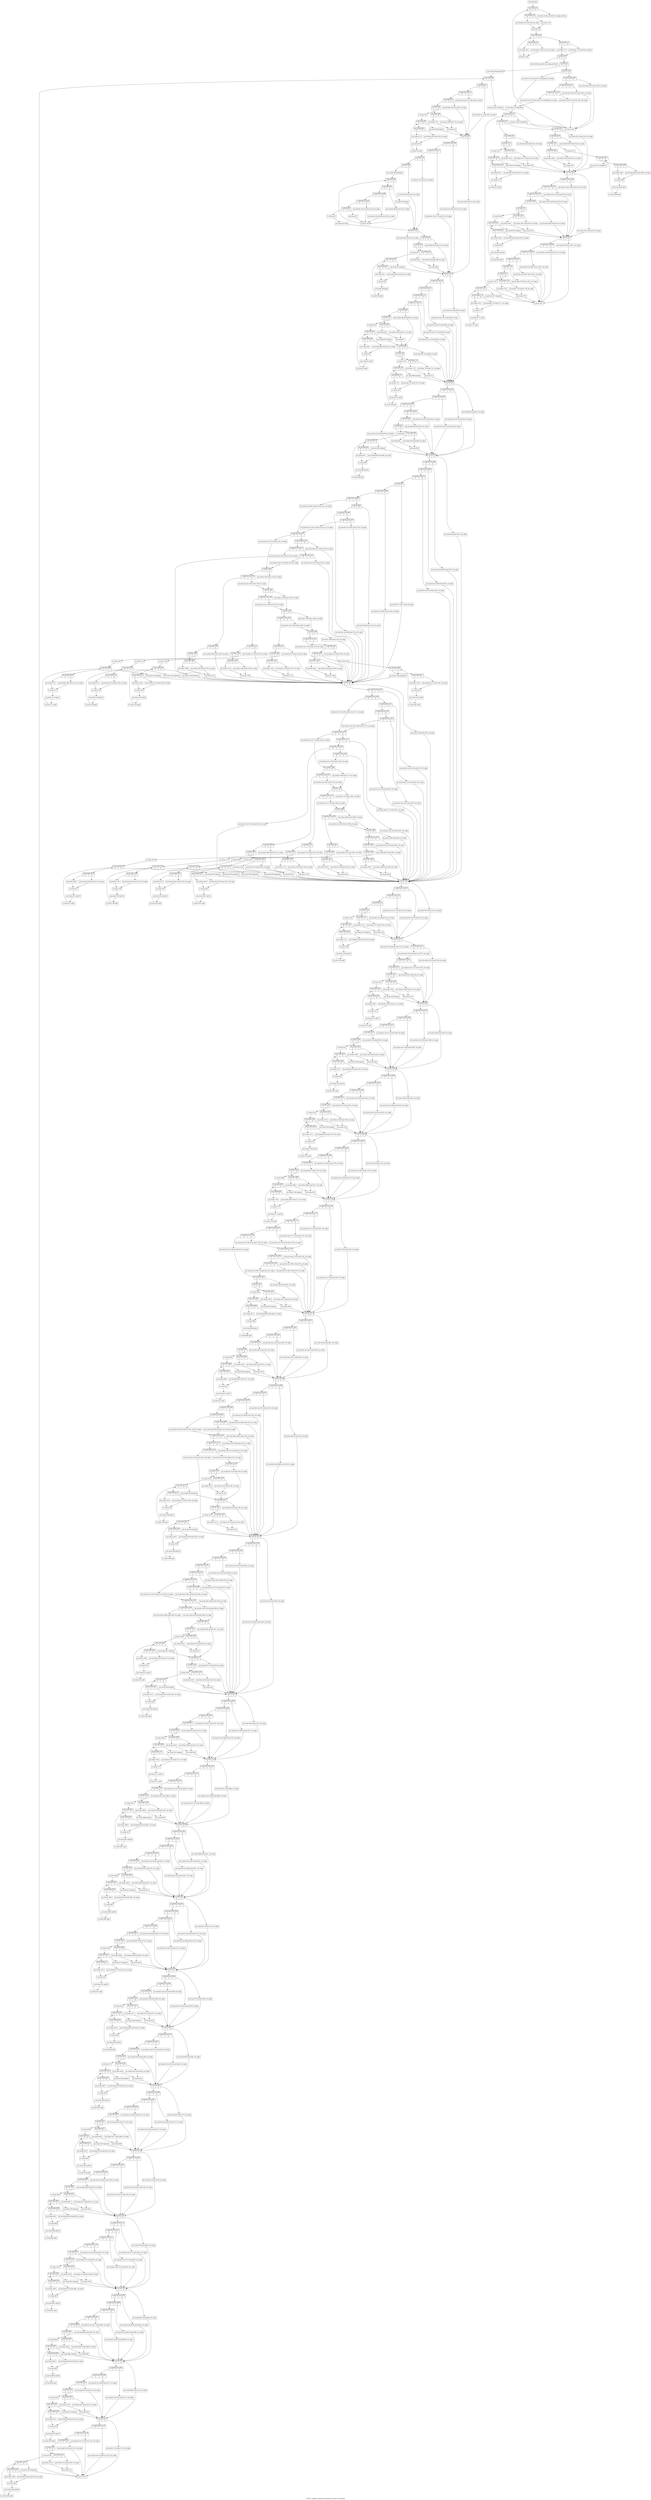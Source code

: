 digraph "CFG for 'compute_connection_distances_for.cond.135' function" {
	label="CFG for 'compute_connection_distances_for.cond.135' function";

	Node0x4263ba0 [shape=record,label="{newFuncRoot}"];
	Node0x4263ba0 -> Node0x4263c90;
	Node0x4263bf0 [shape=record,label="{for.cond.135.for.end.5825_crit_edge.exitStub}"];
	Node0x4263c40 [shape=record,label="{if.end.190.for.end.5825_crit_edge.exitStub}"];
	Node0x4263c90 [shape=record,label="{it_for.cond.135|{<s0>T|<s1>F}}"];
	Node0x4263c90:s0 -> Node0x4263ce0;
	Node0x4263c90:s1 -> Node0x4263bf0;
	Node0x4263ce0 [shape=record,label="{pd_for.body.140|{<s0>T|<s1>F}}"];
	Node0x4263ce0:s0 -> Node0x4263d80;
	Node0x4263ce0:s1 -> Node0x4263d30;
	Node0x4263d30 [shape=record,label="{pd_if.else.145}"];
	Node0x4263d30 -> Node0x4263dd0;
	Node0x4263d80 [shape=record,label="{pd_for.body.140.if.end.146_crit_edge}"];
	Node0x4263d80 -> Node0x4263dd0;
	Node0x4263dd0 [shape=record,label="{pd_if.end.146}"];
	Node0x4263dd0 -> Node0x4278bd0;
	Node0x4278bd0 [shape=record,label="{pd_for.cond.148|{<s0>T|<s1>F}}"];
	Node0x4278bd0:s0 -> Node0x4291260;
	Node0x4278bd0:s1 -> Node0x4278c20;
	Node0x4278c20 [shape=record,label="{pd_for.end.171|{<s0>T|<s1>F}}"];
	Node0x4278c20:s0 -> Node0x4278cc0;
	Node0x4278c20:s1 -> Node0x4278c70;
	Node0x4278c70 [shape=record,label="{pd_for.end.171.if.end.190_crit_edge}"];
	Node0x4278c70 -> Node0x4278d10;
	Node0x4278cc0 [shape=record,label="{pd_if.then.175}"];
	Node0x4278cc0 -> Node0x4278d10;
	Node0x4278d10 [shape=record,label="{it_if.end.190|{<s0>T|<s1>F}}"];
	Node0x4278d10:s0 -> Node0x4263c40;
	Node0x4278d10:s1 -> Node0x4278d60;
	Node0x4278d60 [shape=record,label="{it_if.end.201|{<s0>T|<s1>F}}"];
	Node0x4278d60:s0 -> Node0x42809b0;
	Node0x4278d60:s1 -> Node0x4278db0;
	Node0x4278db0 [shape=record,label="{it_if.else.5255|{<s0>T|<s1>F}}"];
	Node0x4278db0:s0 -> Node0x4279030;
	Node0x4278db0:s1 -> Node0x4278e00;
	Node0x4278e00 [shape=record,label="{it_lor.lhs.false.5261|{<s0>T|<s1>F}}"];
	Node0x4278e00:s0 -> Node0x4278ea0;
	Node0x4278e00:s1 -> Node0x4278e50;
	Node0x4278e50 [shape=record,label="{pd_lor.lhs.false.5261.for.inc.5822_crit_edge}"];
	Node0x4278e50 -> Node0x4280aa0;
	Node0x4278ea0 [shape=record,label="{it_land.lhs.true.5267|{<s0>T|<s1>F}}"];
	Node0x4278ea0:s0 -> Node0x4278f40;
	Node0x4278ea0:s1 -> Node0x4278ef0;
	Node0x4278ef0 [shape=record,label="{pd_land.lhs.true.5267.for.inc.5822_crit_edge}"];
	Node0x4278ef0 -> Node0x4280aa0;
	Node0x4278f40 [shape=record,label="{it_land.lhs.true.5270|{<s0>T|<s1>F}}"];
	Node0x4278f40:s0 -> Node0x4278fe0;
	Node0x4278f40:s1 -> Node0x4278f90;
	Node0x4278f90 [shape=record,label="{pd_land.lhs.true.5270.for.inc.5822_crit_edge}"];
	Node0x4278f90 -> Node0x4280aa0;
	Node0x4278fe0 [shape=record,label="{pd_land.lhs.true.5270.for.cond.5275.preheader_crit_edge}"];
	Node0x4278fe0 -> Node0x4279080;
	Node0x4279030 [shape=record,label="{pd_if.else.5255.for.cond.5275.preheader_crit_edge}"];
	Node0x4279030 -> Node0x4279080;
	Node0x4279080 [shape=record,label="{it_for.cond.5275.preheader}"];
	Node0x4279080 -> Node0x42790d0;
	Node0x42790d0 [shape=record,label="{it_for.cond.5275|{<s0>T|<s1>F}}"];
	Node0x42790d0:s0 -> Node0x4279170;
	Node0x42790d0:s1 -> Node0x4279120;
	Node0x4279120 [shape=record,label="{pd_for.inc.5822.loopexit48}"];
	Node0x4279120 -> Node0x4280aa0;
	Node0x4279170 [shape=record,label="{it_for.body.5278|{<s0>T|<s1>F}}"];
	Node0x4279170:s0 -> Node0x42796c0;
	Node0x4279170:s1 -> Node0x42791c0;
	Node0x42791c0 [shape=record,label="{it_if.else.5423|{<s0>T|<s1>F}}"];
	Node0x42791c0:s0 -> Node0x4279260;
	Node0x42791c0:s1 -> Node0x4279210;
	Node0x4279210 [shape=record,label="{pd_if.else.5423.if.end.5542_crit_edge}"];
	Node0x4279210 -> Node0x4279b20;
	Node0x4279260 [shape=record,label="{it_do.body.5430|{<s0>T|<s1>F}}"];
	Node0x4279260:s0 -> Node0x4279300;
	Node0x4279260:s1 -> Node0x42792b0;
	Node0x42792b0 [shape=record,label="{pd_do.body.5430.if.end.5542_crit_edge}"];
	Node0x42792b0 -> Node0x4279b20;
	Node0x4279300 [shape=record,label="{it_if.then.5437|{<s0>T|<s1>F}}"];
	Node0x4279300:s0 -> Node0x4279580;
	Node0x4279300:s1 -> Node0x4279350;
	Node0x4279350 [shape=record,label="{it_if.else.5472}"];
	Node0x4279350 -> Node0x42793a0;
	Node0x42793a0 [shape=record,label="{it_for.cond.5477|{<s0>T|<s1>F}}"];
	Node0x42793a0:s0 -> Node0x4279440;
	Node0x42793a0:s1 -> Node0x42793f0;
	Node0x42793f0 [shape=record,label="{pd_if.end.5542.loopexit47}"];
	Node0x42793f0 -> Node0x4279b20;
	Node0x4279440 [shape=record,label="{pd_for.body.5480|{<s0>T|<s1>F}}"];
	Node0x4279440:s0 -> Node0x42794e0;
	Node0x4279440:s1 -> Node0x4279490;
	Node0x4279490 [shape=record,label="{pd_for.body.5480.if.end.5496_crit_edge}"];
	Node0x4279490 -> Node0x4279530;
	Node0x42794e0 [shape=record,label="{pd_if.then.5488}"];
	Node0x42794e0 -> Node0x4279530;
	Node0x4279530 [shape=record,label="{it_if.end.5496}"];
	Node0x4279530 -> Node0x53977b0;
	Node0x53977b0 [shape=record,label="{pd_if.end.5496.split1}"];
	Node0x53977b0 -> Node0x5397830;
	Node0x5397830 [shape=record,label="{it_if.end.5496.split}"];
	Node0x5397830 -> Node0x42793a0;
	Node0x4279580 [shape=record,label="{pd_if.then.5443|{<s0>T|<s1>F}}"];
	Node0x4279580:s0 -> Node0x4279620;
	Node0x4279580:s1 -> Node0x42795d0;
	Node0x42795d0 [shape=record,label="{pd_if.then.5443.if.end.5455_crit_edge}"];
	Node0x42795d0 -> Node0x4279670;
	Node0x4279620 [shape=record,label="{pd_if.then.5449}"];
	Node0x4279620 -> Node0x4279670;
	Node0x4279670 [shape=record,label="{pd_if.end.5455}"];
	Node0x4279670 -> Node0x4279b20;
	Node0x42796c0 [shape=record,label="{it_do.body.5305|{<s0>T|<s1>F}}"];
	Node0x42796c0:s0 -> Node0x4279760;
	Node0x42796c0:s1 -> Node0x4279710;
	Node0x4279710 [shape=record,label="{pd_do.body.5305.if.end.5542_crit_edge}"];
	Node0x4279710 -> Node0x4279b20;
	Node0x4279760 [shape=record,label="{it_if.then.5311|{<s0>T|<s1>F}}"];
	Node0x4279760:s0 -> Node0x42799e0;
	Node0x4279760:s1 -> Node0x42797b0;
	Node0x42797b0 [shape=record,label="{it_if.else.5351}"];
	Node0x42797b0 -> Node0x4279800;
	Node0x4279800 [shape=record,label="{it_for.cond.5356|{<s0>T|<s1>F}}"];
	Node0x4279800:s0 -> Node0x42798a0;
	Node0x4279800:s1 -> Node0x4279850;
	Node0x4279850 [shape=record,label="{pd_if.end.5542.loopexit}"];
	Node0x4279850 -> Node0x4279b20;
	Node0x42798a0 [shape=record,label="{pd_for.body.5359|{<s0>T|<s1>F}}"];
	Node0x42798a0:s0 -> Node0x4279940;
	Node0x42798a0:s1 -> Node0x42798f0;
	Node0x42798f0 [shape=record,label="{pd_for.body.5359.if.end.5375_crit_edge}"];
	Node0x42798f0 -> Node0x4279990;
	Node0x4279940 [shape=record,label="{pd_if.then.5367}"];
	Node0x4279940 -> Node0x4279990;
	Node0x4279990 [shape=record,label="{pd_if.end.5375}"];
	Node0x4279990 -> Node0x5397560;
	Node0x5397560 [shape=record,label="{it_if.end.5375.split}"];
	Node0x5397560 -> Node0x4279800;
	Node0x42799e0 [shape=record,label="{pd_if.then.5317|{<s0>T|<s1>F}}"];
	Node0x42799e0:s0 -> Node0x4279a80;
	Node0x42799e0:s1 -> Node0x4279a30;
	Node0x4279a30 [shape=record,label="{pd_if.then.5317.if.end.5329_crit_edge}"];
	Node0x4279a30 -> Node0x4279ad0;
	Node0x4279a80 [shape=record,label="{pd_if.then.5323}"];
	Node0x4279a80 -> Node0x4279ad0;
	Node0x4279ad0 [shape=record,label="{pd_if.end.5329}"];
	Node0x4279ad0 -> Node0x4279b20;
	Node0x4279b20 [shape=record,label="{it_if.end.5542|{<s0>T|<s1>F}}"];
	Node0x4279b20:s0 -> Node0x4279bc0;
	Node0x4279b20:s1 -> Node0x4279b70;
	Node0x4279b70 [shape=record,label="{pd_if.end.5542.if.end.5679_crit_edge}"];
	Node0x4279b70 -> Node0x4280280;
	Node0x4279bc0 [shape=record,label="{it_land.lhs.true.5548|{<s0>T|<s1>F}}"];
	Node0x4279bc0:s0 -> Node0x4279c60;
	Node0x4279bc0:s1 -> Node0x4279c10;
	Node0x4279c10 [shape=record,label="{pd_land.lhs.true.5548.if.end.5679_crit_edge}"];
	Node0x4279c10 -> Node0x4280280;
	Node0x4279c60 [shape=record,label="{it_land.lhs.true.5554|{<s0>T|<s1>F}}"];
	Node0x4279c60:s0 -> Node0x4279d00;
	Node0x4279c60:s1 -> Node0x4279cb0;
	Node0x4279cb0 [shape=record,label="{pd_land.lhs.true.5554.if.end.5679_crit_edge}"];
	Node0x4279cb0 -> Node0x4280280;
	Node0x4279d00 [shape=record,label="{it_land.lhs.true.5560|{<s0>T|<s1>F}}"];
	Node0x4279d00:s0 -> Node0x4279da0;
	Node0x4279d00:s1 -> Node0x4279d50;
	Node0x4279d50 [shape=record,label="{pd_land.lhs.true.5560.if.end.5679_crit_edge}"];
	Node0x4279d50 -> Node0x4280280;
	Node0x4279da0 [shape=record,label="{it_do.body.5568|{<s0>T|<s1>F}}"];
	Node0x4279da0:s0 -> Node0x4279e40;
	Node0x4279da0:s1 -> Node0x4279df0;
	Node0x4279df0 [shape=record,label="{pd_do.body.5568.if.end.5679_crit_edge}"];
	Node0x4279df0 -> Node0x4280280;
	Node0x4279e40 [shape=record,label="{it_if.then.5575|{<s0>T|<s1>F}}"];
	Node0x4279e40:s0 -> Node0x4280140;
	Node0x4279e40:s1 -> Node0x4279e90;
	Node0x4279e90 [shape=record,label="{it_if.else.5610}"];
	Node0x4279e90 -> Node0x4279ee0;
	Node0x4279ee0 [shape=record,label="{it_for.cond.5615|{<s0>T|<s1>F}}"];
	Node0x4279ee0:s0 -> Node0x4279f80;
	Node0x4279ee0:s1 -> Node0x4279f30;
	Node0x4279f30 [shape=record,label="{pd_if.end.5679.loopexit}"];
	Node0x4279f30 -> Node0x4280280;
	Node0x4279f80 [shape=record,label="{pd_for.body.5618|{<s0>T|<s1>F}}"];
	Node0x4279f80:s0 -> Node0x42800a0;
	Node0x4279f80:s1 -> Node0x4280050;
	Node0x4280050 [shape=record,label="{pd_for.body.5618.if.end.5634_crit_edge}"];
	Node0x4280050 -> Node0x42800f0;
	Node0x42800a0 [shape=record,label="{pd_if.then.5626}"];
	Node0x42800a0 -> Node0x42800f0;
	Node0x42800f0 [shape=record,label="{it_if.end.5634}"];
	Node0x42800f0 -> Node0x5397d50;
	Node0x5397d50 [shape=record,label="{pd_if.end.5634.split2}"];
	Node0x5397d50 -> Node0x5397b50;
	Node0x5397b50 [shape=record,label="{it_if.end.5634.split}"];
	Node0x5397b50 -> Node0x4279ee0;
	Node0x4280140 [shape=record,label="{pd_if.then.5581|{<s0>T|<s1>F}}"];
	Node0x4280140:s0 -> Node0x42801e0;
	Node0x4280140:s1 -> Node0x4280190;
	Node0x4280190 [shape=record,label="{pd_if.then.5581.if.end.5593_crit_edge}"];
	Node0x4280190 -> Node0x4280230;
	Node0x42801e0 [shape=record,label="{pd_if.then.5587}"];
	Node0x42801e0 -> Node0x4280230;
	Node0x4280230 [shape=record,label="{pd_if.end.5593}"];
	Node0x4280230 -> Node0x4280280;
	Node0x4280280 [shape=record,label="{it_if.end.5679|{<s0>T|<s1>F}}"];
	Node0x4280280:s0 -> Node0x4280320;
	Node0x4280280:s1 -> Node0x42802d0;
	Node0x42802d0 [shape=record,label="{pd_if.end.5679.for.inc.5817_crit_edge}"];
	Node0x42802d0 -> Node0x4280960;
	Node0x4280320 [shape=record,label="{it_land.lhs.true.5685|{<s0>T|<s1>F}}"];
	Node0x4280320:s0 -> Node0x42803c0;
	Node0x4280320:s1 -> Node0x4280370;
	Node0x4280370 [shape=record,label="{pd_land.lhs.true.5685.for.inc.5817_crit_edge}"];
	Node0x4280370 -> Node0x4280960;
	Node0x42803c0 [shape=record,label="{it_land.lhs.true.5691|{<s0>T|<s1>F}}"];
	Node0x42803c0:s0 -> Node0x4280460;
	Node0x42803c0:s1 -> Node0x4280410;
	Node0x4280410 [shape=record,label="{pd_land.lhs.true.5691.for.inc.5817_crit_edge}"];
	Node0x4280410 -> Node0x4280960;
	Node0x4280460 [shape=record,label="{it_land.lhs.true.5697|{<s0>T|<s1>F}}"];
	Node0x4280460:s0 -> Node0x4280500;
	Node0x4280460:s1 -> Node0x42804b0;
	Node0x42804b0 [shape=record,label="{pd_land.lhs.true.5697.for.inc.5817_crit_edge}"];
	Node0x42804b0 -> Node0x4280960;
	Node0x4280500 [shape=record,label="{it_do.body.5705|{<s0>T|<s1>F}}"];
	Node0x4280500:s0 -> Node0x42805a0;
	Node0x4280500:s1 -> Node0x4280550;
	Node0x4280550 [shape=record,label="{pd_do.body.5705.for.inc.5817_crit_edge}"];
	Node0x4280550 -> Node0x4280960;
	Node0x42805a0 [shape=record,label="{it_if.then.5712|{<s0>T|<s1>F}}"];
	Node0x42805a0:s0 -> Node0x4280820;
	Node0x42805a0:s1 -> Node0x42805f0;
	Node0x42805f0 [shape=record,label="{it_if.else.5747}"];
	Node0x42805f0 -> Node0x4280640;
	Node0x4280640 [shape=record,label="{it_for.cond.5752|{<s0>T|<s1>F}}"];
	Node0x4280640:s0 -> Node0x42806e0;
	Node0x4280640:s1 -> Node0x4280690;
	Node0x4280690 [shape=record,label="{pd_for.inc.5817.loopexit}"];
	Node0x4280690 -> Node0x4280960;
	Node0x42806e0 [shape=record,label="{pd_for.body.5755|{<s0>T|<s1>F}}"];
	Node0x42806e0:s0 -> Node0x4280780;
	Node0x42806e0:s1 -> Node0x4280730;
	Node0x4280730 [shape=record,label="{pd_for.body.5755.if.end.5771_crit_edge}"];
	Node0x4280730 -> Node0x42807d0;
	Node0x4280780 [shape=record,label="{pd_if.then.5763}"];
	Node0x4280780 -> Node0x42807d0;
	Node0x42807d0 [shape=record,label="{it_if.end.5771}"];
	Node0x42807d0 -> Node0x5398240;
	Node0x5398240 [shape=record,label="{pd_if.end.5771.split3}"];
	Node0x5398240 -> Node0x5398040;
	Node0x5398040 [shape=record,label="{it_if.end.5771.split}"];
	Node0x5398040 -> Node0x4280640;
	Node0x4280820 [shape=record,label="{pd_if.then.5718|{<s0>T|<s1>F}}"];
	Node0x4280820:s0 -> Node0x42808c0;
	Node0x4280820:s1 -> Node0x4280870;
	Node0x4280870 [shape=record,label="{pd_if.then.5718.if.end.5730_crit_edge}"];
	Node0x4280870 -> Node0x4280910;
	Node0x42808c0 [shape=record,label="{pd_if.then.5724}"];
	Node0x42808c0 -> Node0x4280910;
	Node0x4280910 [shape=record,label="{pd_if.end.5730}"];
	Node0x4280910 -> Node0x4280960;
	Node0x4280960 [shape=record,label="{it_for.inc.5817}"];
	Node0x4280960 -> Node0x42790d0;
	Node0x42809b0 [shape=record,label="{it_for.cond.208.preheader}"];
	Node0x42809b0 -> Node0x4280a00;
	Node0x4280a00 [shape=record,label="{it_for.cond.208|{<s0>T|<s1>F}}"];
	Node0x4280a00:s0 -> Node0x4280af0;
	Node0x4280a00:s1 -> Node0x4280a50;
	Node0x4280a50 [shape=record,label="{pd_for.inc.5822.loopexit}"];
	Node0x4280a50 -> Node0x4280aa0;
	Node0x4280aa0 [shape=record,label="{pd_for.inc.5822}"];
	Node0x4280aa0 -> Node0x4263c90;
	Node0x4280af0 [shape=record,label="{it_for.body.211|{<s0>T|<s1>F}}"];
	Node0x4280af0:s0 -> Node0x4280b90;
	Node0x4280af0:s1 -> Node0x4280b40;
	Node0x4280b40 [shape=record,label="{pd_for.body.211.if.end.360_crit_edge}"];
	Node0x4280b40 -> Node0x4281090;
	Node0x4280b90 [shape=record,label="{it_land.lhs.true.251|{<s0>T|<s1>F}}"];
	Node0x4280b90:s0 -> Node0x4280c30;
	Node0x4280b90:s1 -> Node0x4280be0;
	Node0x4280be0 [shape=record,label="{pd_land.lhs.true.251.if.end.360_crit_edge}"];
	Node0x4280be0 -> Node0x4281090;
	Node0x4280c30 [shape=record,label="{it_do.body.254|{<s0>T|<s1>F}}"];
	Node0x4280c30:s0 -> Node0x4280cd0;
	Node0x4280c30:s1 -> Node0x4280c80;
	Node0x4280c80 [shape=record,label="{pd_do.body.254.if.end.360_crit_edge}"];
	Node0x4280c80 -> Node0x4281090;
	Node0x4280cd0 [shape=record,label="{it_if.then.260|{<s0>T|<s1>F}}"];
	Node0x4280cd0:s0 -> Node0x4280f50;
	Node0x4280cd0:s1 -> Node0x4280d20;
	Node0x4280d20 [shape=record,label="{it_if.else.294}"];
	Node0x4280d20 -> Node0x4280d70;
	Node0x4280d70 [shape=record,label="{it_for.cond.299|{<s0>T|<s1>F}}"];
	Node0x4280d70:s0 -> Node0x4280e10;
	Node0x4280d70:s1 -> Node0x4280dc0;
	Node0x4280dc0 [shape=record,label="{pd_if.end.360.loopexit}"];
	Node0x4280dc0 -> Node0x4281090;
	Node0x4280e10 [shape=record,label="{pd_for.body.302|{<s0>T|<s1>F}}"];
	Node0x4280e10:s0 -> Node0x4280eb0;
	Node0x4280e10:s1 -> Node0x4280e60;
	Node0x4280e60 [shape=record,label="{pd_for.body.302.if.end.318_crit_edge}"];
	Node0x4280e60 -> Node0x4280f00;
	Node0x4280eb0 [shape=record,label="{pd_if.then.310}"];
	Node0x4280eb0 -> Node0x4280f00;
	Node0x4280f00 [shape=record,label="{pd_if.end.318}"];
	Node0x4280f00 -> Node0x53982c0;
	Node0x53982c0 [shape=record,label="{it_if.end.318.split}"];
	Node0x53982c0 -> Node0x4280d70;
	Node0x4280f50 [shape=record,label="{pd_if.then.266|{<s0>T|<s1>F}}"];
	Node0x4280f50:s0 -> Node0x4280ff0;
	Node0x4280f50:s1 -> Node0x4280fa0;
	Node0x4280fa0 [shape=record,label="{pd_if.then.266.if.end.278_crit_edge}"];
	Node0x4280fa0 -> Node0x4281040;
	Node0x4280ff0 [shape=record,label="{pd_if.then.272}"];
	Node0x4280ff0 -> Node0x4281040;
	Node0x4281040 [shape=record,label="{pd_if.end.278}"];
	Node0x4281040 -> Node0x4281090;
	Node0x4281090 [shape=record,label="{it_if.end.360|{<s0>T|<s1>F}}"];
	Node0x4281090:s0 -> Node0x4281130;
	Node0x4281090:s1 -> Node0x42810e0;
	Node0x42810e0 [shape=record,label="{pd_if.end.360.if.end.555_crit_edge}"];
	Node0x42810e0 -> Node0x4281cc0;
	Node0x4281130 [shape=record,label="{it_land.lhs.true.366|{<s0>T|<s1>F}}"];
	Node0x4281130:s0 -> Node0x42811d0;
	Node0x4281130:s1 -> Node0x4281180;
	Node0x4281180 [shape=record,label="{pd_land.lhs.true.366.if.end.555_crit_edge}"];
	Node0x4281180 -> Node0x4281cc0;
	Node0x42811d0 [shape=record,label="{it_land.lhs.true.373|{<s0>T|<s1>F}}"];
	Node0x42811d0:s0 -> Node0x4281270;
	Node0x42811d0:s1 -> Node0x4281220;
	Node0x4281220 [shape=record,label="{pd_land.lhs.true.373.if.end.555_crit_edge}"];
	Node0x4281220 -> Node0x4281cc0;
	Node0x4281270 [shape=record,label="{it_if.then.376|{<s0>T|<s1>F}}"];
	Node0x4281270:s0 -> Node0x4281310;
	Node0x4281270:s1 -> Node0x42812c0;
	Node0x42812c0 [shape=record,label="{it_if.then.376.if.end.433_crit_edge}"];
	Node0x42812c0 -> Node0x42817c0;
	Node0x4281310 [shape=record,label="{it_if.then.385|{<s0>T|<s1>F}}"];
	Node0x4281310:s0 -> Node0x42813b0;
	Node0x4281310:s1 -> Node0x4281360;
	Node0x4281360 [shape=record,label="{it_if.then.385.if.end.433_crit_edge}"];
	Node0x4281360 -> Node0x42817c0;
	Node0x42813b0 [shape=record,label="{it_for.cond.396.preheader}"];
	Node0x42813b0 -> Node0x4281400;
	Node0x4281400 [shape=record,label="{it_for.cond.396|{<s0>T|<s1>F}}"];
	Node0x4281400:s0 -> Node0x42814a0;
	Node0x4281400:s1 -> Node0x4281450;
	Node0x4281450 [shape=record,label="{it_if.end.433.loopexit}"];
	Node0x4281450 -> Node0x42817c0;
	Node0x42814a0 [shape=record,label="{it_for.body.399|{<s0>T|<s1>F}}"];
	Node0x42814a0:s0 -> Node0x4281540;
	Node0x42814a0:s1 -> Node0x42814f0;
	Node0x42814f0 [shape=record,label="{pd_for.body.399.for.inc.429_crit_edge}"];
	Node0x42814f0 -> Node0x4281720;
	Node0x4281540 [shape=record,label="{it_land.lhs.true.408|{<s0>T|<s1>F}}"];
	Node0x4281540:s0 -> Node0x42815e0;
	Node0x4281540:s1 -> Node0x4281590;
	Node0x4281590 [shape=record,label="{pd_land.lhs.true.408.for.inc.429_crit_edge}"];
	Node0x4281590 -> Node0x4281720;
	Node0x42815e0 [shape=record,label="{it_land.lhs.true.414|{<s0>T|<s1>F}}"];
	Node0x42815e0:s0 -> Node0x4281680;
	Node0x42815e0:s1 -> Node0x4281630;
	Node0x4281630 [shape=record,label="{pd_land.lhs.true.414.for.inc.429_crit_edge}"];
	Node0x4281630 -> Node0x4281720;
	Node0x4281680 [shape=record,label="{it_if.then.420|{<s0>T|<s1>F}}"];
	Node0x4281680:s0 -> Node0x4281770;
	Node0x4281680:s1 -> Node0x42816d0;
	Node0x42816d0 [shape=record,label="{pd_if.end.427}"];
	Node0x42816d0 -> Node0x4281720;
	Node0x4281720 [shape=record,label="{it_for.inc.429}"];
	Node0x4281720 -> Node0x4281400;
	Node0x4281770 [shape=record,label="{it_if.then.423}"];
	Node0x4281770 -> Node0x5398680;
	Node0x5398680 [shape=record,label="{pd_if.then.423.split}"];
	Node0x5398680 -> Node0x42817c0;
	Node0x42817c0 [shape=record,label="{it_if.end.433|{<s0>T|<s1>F}}"];
	Node0x42817c0:s0 -> Node0x4281c70;
	Node0x42817c0:s1 -> Node0x4281810;
	Node0x4281810 [shape=record,label="{it_do.body.443|{<s0>T|<s1>F}}"];
	Node0x4281810:s0 -> Node0x42818b0;
	Node0x4281810:s1 -> Node0x4281860;
	Node0x4281860 [shape=record,label="{pd_do.body.443.if.end.555_crit_edge}"];
	Node0x4281860 -> Node0x4281cc0;
	Node0x42818b0 [shape=record,label="{it_if.then.450|{<s0>T|<s1>F}}"];
	Node0x42818b0:s0 -> Node0x4281b30;
	Node0x42818b0:s1 -> Node0x4281900;
	Node0x4281900 [shape=record,label="{it_if.else.485}"];
	Node0x4281900 -> Node0x4281950;
	Node0x4281950 [shape=record,label="{it_for.cond.490|{<s0>T|<s1>F}}"];
	Node0x4281950:s0 -> Node0x42819f0;
	Node0x4281950:s1 -> Node0x42819a0;
	Node0x42819a0 [shape=record,label="{pd_if.end.555.loopexit}"];
	Node0x42819a0 -> Node0x4281cc0;
	Node0x42819f0 [shape=record,label="{pd_for.body.493|{<s0>T|<s1>F}}"];
	Node0x42819f0:s0 -> Node0x4281a90;
	Node0x42819f0:s1 -> Node0x4281a40;
	Node0x4281a40 [shape=record,label="{pd_for.body.493.if.end.509_crit_edge}"];
	Node0x4281a40 -> Node0x4281ae0;
	Node0x4281a90 [shape=record,label="{pd_if.then.501}"];
	Node0x4281a90 -> Node0x4281ae0;
	Node0x4281ae0 [shape=record,label="{it_if.end.509}"];
	Node0x4281ae0 -> Node0x5398cf0;
	Node0x5398cf0 [shape=record,label="{pd_if.end.509.split4}"];
	Node0x5398cf0 -> Node0x5397c50;
	Node0x5397c50 [shape=record,label="{it_if.end.509.split}"];
	Node0x5397c50 -> Node0x4281950;
	Node0x4281b30 [shape=record,label="{pd_if.then.456|{<s0>T|<s1>F}}"];
	Node0x4281b30:s0 -> Node0x4281bd0;
	Node0x4281b30:s1 -> Node0x4281b80;
	Node0x4281b80 [shape=record,label="{pd_if.then.456.if.end.468_crit_edge}"];
	Node0x4281b80 -> Node0x4281c20;
	Node0x4281bd0 [shape=record,label="{pd_if.then.462}"];
	Node0x4281bd0 -> Node0x4281c20;
	Node0x4281c20 [shape=record,label="{pd_if.end.468}"];
	Node0x4281c20 -> Node0x4281cc0;
	Node0x4281c70 [shape=record,label="{pd_if.end.433.if.end.555_crit_edge}"];
	Node0x4281c70 -> Node0x4281cc0;
	Node0x4281cc0 [shape=record,label="{it_if.end.555|{<s0>T|<s1>F}}"];
	Node0x4281cc0:s0 -> Node0x4281d60;
	Node0x4281cc0:s1 -> Node0x4281d10;
	Node0x4281d10 [shape=record,label="{pd_if.end.555.if.end.808_crit_edge}"];
	Node0x4281d10 -> Node0x42828a0;
	Node0x4281d60 [shape=record,label="{it_land.lhs.true.561|{<s0>T|<s1>F}}"];
	Node0x4281d60:s0 -> Node0x4281e00;
	Node0x4281d60:s1 -> Node0x4281db0;
	Node0x4281db0 [shape=record,label="{pd_land.lhs.true.561.if.end.808_crit_edge}"];
	Node0x4281db0 -> Node0x42828a0;
	Node0x4281e00 [shape=record,label="{it_land.lhs.true.567|{<s0>T|<s1>F}}"];
	Node0x4281e00:s0 -> Node0x4281ea0;
	Node0x4281e00:s1 -> Node0x4281e50;
	Node0x4281e50 [shape=record,label="{pd_land.lhs.true.567.if.end.808_crit_edge}"];
	Node0x4281e50 -> Node0x42828a0;
	Node0x4281ea0 [shape=record,label="{it_land.lhs.true.573|{<s0>T|<s1>F}}"];
	Node0x4281ea0:s0 -> Node0x4281f40;
	Node0x4281ea0:s1 -> Node0x4281ef0;
	Node0x4281ef0 [shape=record,label="{pd_land.lhs.true.573.if.end.808_crit_edge}"];
	Node0x4281ef0 -> Node0x42828a0;
	Node0x4281f40 [shape=record,label="{it_land.lhs.true.579|{<s0>T|<s1>F}}"];
	Node0x4281f40:s0 -> Node0x4281fe0;
	Node0x4281f40:s1 -> Node0x4281f90;
	Node0x4281f90 [shape=record,label="{pd_land.lhs.true.579.if.end.808_crit_edge}"];
	Node0x4281f90 -> Node0x42828a0;
	Node0x4281fe0 [shape=record,label="{it_do.body.586|{<s0>T|<s1>F}}"];
	Node0x4281fe0:s0 -> Node0x4282080;
	Node0x4281fe0:s1 -> Node0x4282030;
	Node0x4282030 [shape=record,label="{pd_do.body.586.do.body.697_crit_edge}"];
	Node0x4282030 -> Node0x4282440;
	Node0x4282080 [shape=record,label="{it_if.then.593|{<s0>T|<s1>F}}"];
	Node0x4282080:s0 -> Node0x4282300;
	Node0x4282080:s1 -> Node0x42820d0;
	Node0x42820d0 [shape=record,label="{it_if.else.628}"];
	Node0x42820d0 -> Node0x4282120;
	Node0x4282120 [shape=record,label="{it_for.cond.633|{<s0>T|<s1>F}}"];
	Node0x4282120:s0 -> Node0x42821c0;
	Node0x4282120:s1 -> Node0x4282170;
	Node0x4282170 [shape=record,label="{pd_do.body.697.loopexit}"];
	Node0x4282170 -> Node0x4282440;
	Node0x42821c0 [shape=record,label="{pd_for.body.636|{<s0>T|<s1>F}}"];
	Node0x42821c0:s0 -> Node0x4282260;
	Node0x42821c0:s1 -> Node0x4282210;
	Node0x4282210 [shape=record,label="{pd_for.body.636.if.end.652_crit_edge}"];
	Node0x4282210 -> Node0x42822b0;
	Node0x4282260 [shape=record,label="{pd_if.then.644}"];
	Node0x4282260 -> Node0x42822b0;
	Node0x42822b0 [shape=record,label="{it_if.end.652}"];
	Node0x42822b0 -> Node0x5399190;
	Node0x5399190 [shape=record,label="{pd_if.end.652.split5}"];
	Node0x5399190 -> Node0x5398e40;
	Node0x5398e40 [shape=record,label="{it_if.end.652.split}"];
	Node0x5398e40 -> Node0x4282120;
	Node0x4282300 [shape=record,label="{pd_if.then.599|{<s0>T|<s1>F}}"];
	Node0x4282300:s0 -> Node0x42823a0;
	Node0x4282300:s1 -> Node0x4282350;
	Node0x4282350 [shape=record,label="{pd_if.then.599.if.end.611_crit_edge}"];
	Node0x4282350 -> Node0x42823f0;
	Node0x42823a0 [shape=record,label="{pd_if.then.605}"];
	Node0x42823a0 -> Node0x42823f0;
	Node0x42823f0 [shape=record,label="{pd_if.end.611}"];
	Node0x42823f0 -> Node0x4282440;
	Node0x4282440 [shape=record,label="{it_do.body.697|{<s0>T|<s1>F}}"];
	Node0x4282440:s0 -> Node0x42824e0;
	Node0x4282440:s1 -> Node0x4282490;
	Node0x4282490 [shape=record,label="{pd_do.body.697.if.end.808_crit_edge}"];
	Node0x4282490 -> Node0x42828a0;
	Node0x42824e0 [shape=record,label="{it_if.then.704|{<s0>T|<s1>F}}"];
	Node0x42824e0:s0 -> Node0x4282760;
	Node0x42824e0:s1 -> Node0x4282530;
	Node0x4282530 [shape=record,label="{it_if.else.739}"];
	Node0x4282530 -> Node0x4282580;
	Node0x4282580 [shape=record,label="{it_for.cond.744|{<s0>T|<s1>F}}"];
	Node0x4282580:s0 -> Node0x4282620;
	Node0x4282580:s1 -> Node0x42825d0;
	Node0x42825d0 [shape=record,label="{pd_if.end.808.loopexit}"];
	Node0x42825d0 -> Node0x42828a0;
	Node0x4282620 [shape=record,label="{pd_for.body.747|{<s0>T|<s1>F}}"];
	Node0x4282620:s0 -> Node0x42826c0;
	Node0x4282620:s1 -> Node0x4282670;
	Node0x4282670 [shape=record,label="{pd_for.body.747.if.end.763_crit_edge}"];
	Node0x4282670 -> Node0x4282710;
	Node0x42826c0 [shape=record,label="{pd_if.then.755}"];
	Node0x42826c0 -> Node0x4282710;
	Node0x4282710 [shape=record,label="{it_if.end.763}"];
	Node0x4282710 -> Node0x5399640;
	Node0x5399640 [shape=record,label="{pd_if.end.763.split6}"];
	Node0x5399640 -> Node0x5399290;
	Node0x5399290 [shape=record,label="{it_if.end.763.split}"];
	Node0x5399290 -> Node0x4282580;
	Node0x4282760 [shape=record,label="{pd_if.then.710|{<s0>T|<s1>F}}"];
	Node0x4282760:s0 -> Node0x4282800;
	Node0x4282760:s1 -> Node0x42827b0;
	Node0x42827b0 [shape=record,label="{pd_if.then.710.if.end.722_crit_edge}"];
	Node0x42827b0 -> Node0x4282850;
	Node0x4282800 [shape=record,label="{pd_if.then.716}"];
	Node0x4282800 -> Node0x4282850;
	Node0x4282850 [shape=record,label="{pd_if.end.722}"];
	Node0x4282850 -> Node0x42828a0;
	Node0x42828a0 [shape=record,label="{it_if.end.808|{<s0>T|<s1>F}}"];
	Node0x42828a0:s0 -> Node0x4282940;
	Node0x42828a0:s1 -> Node0x42828f0;
	Node0x42828f0 [shape=record,label="{pd_if.end.808.if.end.954_crit_edge}"];
	Node0x42828f0 -> Node0x4283020;
	Node0x4282940 [shape=record,label="{it_land.lhs.true.814|{<s0>T|<s1>F}}"];
	Node0x4282940:s0 -> Node0x42829e0;
	Node0x4282940:s1 -> Node0x4282990;
	Node0x4282990 [shape=record,label="{pd_land.lhs.true.814.if.end.954_crit_edge}"];
	Node0x4282990 -> Node0x4283020;
	Node0x42829e0 [shape=record,label="{it_land.lhs.true.820|{<s0>T|<s1>F}}"];
	Node0x42829e0:s0 -> Node0x4282a80;
	Node0x42829e0:s1 -> Node0x4282a30;
	Node0x4282a30 [shape=record,label="{pd_land.lhs.true.820.if.end.954_crit_edge}"];
	Node0x4282a30 -> Node0x4283020;
	Node0x4282a80 [shape=record,label="{it_land.lhs.true.826|{<s0>T|<s1>F}}"];
	Node0x4282a80:s0 -> Node0x4282fd0;
	Node0x4282a80:s1 -> Node0x4282ad0;
	Node0x4282ad0 [shape=record,label="{it_land.lhs.true.835|{<s0>T|<s1>F}}"];
	Node0x4282ad0:s0 -> Node0x4282b70;
	Node0x4282ad0:s1 -> Node0x4282b20;
	Node0x4282b20 [shape=record,label="{pd_land.lhs.true.835.if.end.954_crit_edge}"];
	Node0x4282b20 -> Node0x4283020;
	Node0x4282b70 [shape=record,label="{it_do.body.843|{<s0>T|<s1>F}}"];
	Node0x4282b70:s0 -> Node0x4282c10;
	Node0x4282b70:s1 -> Node0x4282bc0;
	Node0x4282bc0 [shape=record,label="{pd_do.body.843.if.end.954_crit_edge}"];
	Node0x4282bc0 -> Node0x4283020;
	Node0x4282c10 [shape=record,label="{it_if.then.850|{<s0>T|<s1>F}}"];
	Node0x4282c10:s0 -> Node0x4282e90;
	Node0x4282c10:s1 -> Node0x4282c60;
	Node0x4282c60 [shape=record,label="{it_if.else.885}"];
	Node0x4282c60 -> Node0x4282cb0;
	Node0x4282cb0 [shape=record,label="{it_for.cond.890|{<s0>T|<s1>F}}"];
	Node0x4282cb0:s0 -> Node0x4282d50;
	Node0x4282cb0:s1 -> Node0x4282d00;
	Node0x4282d00 [shape=record,label="{pd_if.end.954.loopexit}"];
	Node0x4282d00 -> Node0x4283020;
	Node0x4282d50 [shape=record,label="{pd_for.body.893|{<s0>T|<s1>F}}"];
	Node0x4282d50:s0 -> Node0x4282df0;
	Node0x4282d50:s1 -> Node0x4282da0;
	Node0x4282da0 [shape=record,label="{pd_for.body.893.if.end.909_crit_edge}"];
	Node0x4282da0 -> Node0x4282e40;
	Node0x4282df0 [shape=record,label="{pd_if.then.901}"];
	Node0x4282df0 -> Node0x4282e40;
	Node0x4282e40 [shape=record,label="{it_if.end.909}"];
	Node0x4282e40 -> Node0x5399a90;
	Node0x5399a90 [shape=record,label="{pd_if.end.909.split7}"];
	Node0x5399a90 -> Node0x5399310;
	Node0x5399310 [shape=record,label="{it_if.end.909.split}"];
	Node0x5399310 -> Node0x4282cb0;
	Node0x4282e90 [shape=record,label="{pd_if.then.856|{<s0>T|<s1>F}}"];
	Node0x4282e90:s0 -> Node0x4282f30;
	Node0x4282e90:s1 -> Node0x4282ee0;
	Node0x4282ee0 [shape=record,label="{pd_if.then.856.if.end.868_crit_edge}"];
	Node0x4282ee0 -> Node0x4282f80;
	Node0x4282f30 [shape=record,label="{pd_if.then.862}"];
	Node0x4282f30 -> Node0x4282f80;
	Node0x4282f80 [shape=record,label="{pd_if.end.868}"];
	Node0x4282f80 -> Node0x4283020;
	Node0x4282fd0 [shape=record,label="{pd_land.lhs.true.826.if.end.954_crit_edge}"];
	Node0x4282fd0 -> Node0x4283020;
	Node0x4283020 [shape=record,label="{it_if.end.954|{<s0>T|<s1>F}}"];
	Node0x4283020:s0 -> Node0x42830c0;
	Node0x4283020:s1 -> Node0x4283070;
	Node0x4283070 [shape=record,label="{pd_if.end.954.if.end.2097_crit_edge}"];
	Node0x4283070 -> Node0x4286d60;
	Node0x42830c0 [shape=record,label="{it_land.lhs.true.960|{<s0>T|<s1>F}}"];
	Node0x42830c0:s0 -> Node0x4283160;
	Node0x42830c0:s1 -> Node0x4283110;
	Node0x4283110 [shape=record,label="{pd_land.lhs.true.960.if.end.2097_crit_edge}"];
	Node0x4283110 -> Node0x4286d60;
	Node0x4283160 [shape=record,label="{it_land.lhs.true.966|{<s0>T|<s1>F}}"];
	Node0x4283160:s0 -> Node0x4283200;
	Node0x4283160:s1 -> Node0x42831b0;
	Node0x42831b0 [shape=record,label="{pd_land.lhs.true.966.if.end.2097_crit_edge}"];
	Node0x42831b0 -> Node0x4286d60;
	Node0x4283200 [shape=record,label="{it_land.lhs.true.973|{<s0>T|<s1>F}}"];
	Node0x4283200:s0 -> Node0x42832a0;
	Node0x4283200:s1 -> Node0x4283250;
	Node0x4283250 [shape=record,label="{pd_land.lhs.true.973.if.end.2097_crit_edge}"];
	Node0x4283250 -> Node0x4286d60;
	Node0x42832a0 [shape=record,label="{it_if.then.977|{<s0>T|<s1>F}}"];
	Node0x42832a0:s0 -> Node0x4283340;
	Node0x42832a0:s1 -> Node0x42832f0;
	Node0x42832f0 [shape=record,label="{pd_if.then.977.if.end.1536_crit_edge}"];
	Node0x42832f0 -> Node0x4285000;
	Node0x4283340 [shape=record,label="{it_land.lhs.true.983|{<s0>T|<s1>F}}"];
	Node0x4283340:s0 -> Node0x42833e0;
	Node0x4283340:s1 -> Node0x4283390;
	Node0x4283390 [shape=record,label="{pd_land.lhs.true.983.if.end.1536_crit_edge}"];
	Node0x4283390 -> Node0x4285000;
	Node0x42833e0 [shape=record,label="{it_land.lhs.true.987|{<s0>T|<s1>F}}"];
	Node0x42833e0:s0 -> Node0x4283660;
	Node0x42833e0:s1 -> Node0x4283430;
	Node0x4283430 [shape=record,label="{it_lor.lhs.false|{<s0>T|<s1>F}}"];
	Node0x4283430:s0 -> Node0x42834d0;
	Node0x4283430:s1 -> Node0x4283480;
	Node0x4283480 [shape=record,label="{pd_lor.lhs.false.if.end.1536_crit_edge}"];
	Node0x4283480 -> Node0x4285000;
	Node0x42834d0 [shape=record,label="{it_land.lhs.true.998|{<s0>T|<s1>F}}"];
	Node0x42834d0:s0 -> Node0x4283610;
	Node0x42834d0:s1 -> Node0x4283520;
	Node0x4283520 [shape=record,label="{it_land.lhs.true.1007|{<s0>T|<s1>F}}"];
	Node0x4283520:s0 -> Node0x42835c0;
	Node0x4283520:s1 -> Node0x4283570;
	Node0x4283570 [shape=record,label="{pd_land.lhs.true.1007.if.end.1536_crit_edge}"];
	Node0x4283570 -> Node0x4285000;
	Node0x42835c0 [shape=record,label="{pd_land.lhs.true.1007.land.lhs.true.1011_crit_edge}"];
	Node0x42835c0 -> Node0x42836b0;
	Node0x4283610 [shape=record,label="{pd_land.lhs.true.998.if.end.1536_crit_edge}"];
	Node0x4283610 -> Node0x4285000;
	Node0x4283660 [shape=record,label="{pd_land.lhs.true.987.land.lhs.true.1011_crit_edge}"];
	Node0x4283660 -> Node0x42836b0;
	Node0x42836b0 [shape=record,label="{it_land.lhs.true.1011|{<s0>T|<s1>F}}"];
	Node0x42836b0:s0 -> Node0x4283930;
	Node0x42836b0:s1 -> Node0x4283700;
	Node0x4283700 [shape=record,label="{it_lor.lhs.false.1017|{<s0>T|<s1>F}}"];
	Node0x4283700:s0 -> Node0x42837a0;
	Node0x4283700:s1 -> Node0x4283750;
	Node0x4283750 [shape=record,label="{pd_lor.lhs.false.1017.if.end.1536_crit_edge}"];
	Node0x4283750 -> Node0x4285000;
	Node0x42837a0 [shape=record,label="{it_land.lhs.true.1023|{<s0>T|<s1>F}}"];
	Node0x42837a0:s0 -> Node0x42838e0;
	Node0x42837a0:s1 -> Node0x42837f0;
	Node0x42837f0 [shape=record,label="{it_land.lhs.true.1032|{<s0>T|<s1>F}}"];
	Node0x42837f0:s0 -> Node0x4283890;
	Node0x42837f0:s1 -> Node0x4283840;
	Node0x4283840 [shape=record,label="{pd_land.lhs.true.1032.if.end.1536_crit_edge}"];
	Node0x4283840 -> Node0x4285000;
	Node0x4283890 [shape=record,label="{pd_land.lhs.true.1032.if.then.1036_crit_edge}"];
	Node0x4283890 -> Node0x4283980;
	Node0x42838e0 [shape=record,label="{pd_land.lhs.true.1023.if.end.1536_crit_edge}"];
	Node0x42838e0 -> Node0x4285000;
	Node0x4283930 [shape=record,label="{pd_land.lhs.true.1011.if.then.1036_crit_edge}"];
	Node0x4283930 -> Node0x4283980;
	Node0x4283980 [shape=record,label="{it_if.then.1036|{<s0>T|<s1>F}}"];
	Node0x4283980:s0 -> Node0x4283a20;
	Node0x4283980:s1 -> Node0x42839d0;
	Node0x42839d0 [shape=record,label="{pd_if.then.1036.if.else.1160_crit_edge}"];
	Node0x42839d0 -> Node0x4283ac0;
	Node0x4283a20 [shape=record,label="{it_land.lhs.true.1042|{<s0>T|<s1>F}}"];
	Node0x4283a20:s0 -> Node0x4284ba0;
	Node0x4283a20:s1 -> Node0x4283a70;
	Node0x4283a70 [shape=record,label="{pd_land.lhs.true.1042.if.else.1160_crit_edge}"];
	Node0x4283a70 -> Node0x4283ac0;
	Node0x4283ac0 [shape=record,label="{it_if.else.1160|{<s0>T|<s1>F}}"];
	Node0x4283ac0:s0 -> Node0x4283b60;
	Node0x4283ac0:s1 -> Node0x4283b10;
	Node0x4283b10 [shape=record,label="{pd_if.else.1160.if.else.1284_crit_edge}"];
	Node0x4283b10 -> Node0x4283c00;
	Node0x4283b60 [shape=record,label="{it_land.lhs.true.1166|{<s0>T|<s1>F}}"];
	Node0x4283b60:s0 -> Node0x4284740;
	Node0x4283b60:s1 -> Node0x4283bb0;
	Node0x4283bb0 [shape=record,label="{pd_land.lhs.true.1166.if.else.1284_crit_edge}"];
	Node0x4283bb0 -> Node0x4283c00;
	Node0x4283c00 [shape=record,label="{it_if.else.1284|{<s0>T|<s1>F}}"];
	Node0x4283c00:s0 -> Node0x4283ca0;
	Node0x4283c00:s1 -> Node0x4283c50;
	Node0x4283c50 [shape=record,label="{pd_if.else.1284.if.else.1408_crit_edge}"];
	Node0x4283c50 -> Node0x4283d40;
	Node0x4283ca0 [shape=record,label="{it_land.lhs.true.1290|{<s0>T|<s1>F}}"];
	Node0x4283ca0:s0 -> Node0x42842e0;
	Node0x4283ca0:s1 -> Node0x4283cf0;
	Node0x4283cf0 [shape=record,label="{pd_land.lhs.true.1290.if.else.1408_crit_edge}"];
	Node0x4283cf0 -> Node0x4283d40;
	Node0x4283d40 [shape=record,label="{it_if.else.1408|{<s0>T|<s1>F}}"];
	Node0x4283d40:s0 -> Node0x4283de0;
	Node0x4283d40:s1 -> Node0x4283d90;
	Node0x4283d90 [shape=record,label="{pd_if.else.1408.if.end.1536_crit_edge}"];
	Node0x4283d90 -> Node0x4285000;
	Node0x4283de0 [shape=record,label="{it_land.lhs.true.1414|{<s0>T|<s1>F}}"];
	Node0x4283de0:s0 -> Node0x4283e80;
	Node0x4283de0:s1 -> Node0x4283e30;
	Node0x4283e30 [shape=record,label="{pd_land.lhs.true.1414.if.end.1536_crit_edge}"];
	Node0x4283e30 -> Node0x4285000;
	Node0x4283e80 [shape=record,label="{it_do.body.1421|{<s0>T|<s1>F}}"];
	Node0x4283e80:s0 -> Node0x4283f20;
	Node0x4283e80:s1 -> Node0x4283ed0;
	Node0x4283ed0 [shape=record,label="{pd_do.body.1421.if.end.1536_crit_edge}"];
	Node0x4283ed0 -> Node0x4285000;
	Node0x4283f20 [shape=record,label="{it_if.then.1428|{<s0>T|<s1>F}}"];
	Node0x4283f20:s0 -> Node0x42841a0;
	Node0x4283f20:s1 -> Node0x4283f70;
	Node0x4283f70 [shape=record,label="{it_if.else.1463}"];
	Node0x4283f70 -> Node0x4283fc0;
	Node0x4283fc0 [shape=record,label="{it_for.cond.1468|{<s0>T|<s1>F}}"];
	Node0x4283fc0:s0 -> Node0x4284060;
	Node0x4283fc0:s1 -> Node0x4284010;
	Node0x4284010 [shape=record,label="{pd_if.end.1536.loopexit46}"];
	Node0x4284010 -> Node0x4285000;
	Node0x4284060 [shape=record,label="{pd_for.body.1471|{<s0>T|<s1>F}}"];
	Node0x4284060:s0 -> Node0x4284100;
	Node0x4284060:s1 -> Node0x42840b0;
	Node0x42840b0 [shape=record,label="{pd_for.body.1471.if.end.1487_crit_edge}"];
	Node0x42840b0 -> Node0x4284150;
	Node0x4284100 [shape=record,label="{pd_if.then.1479}"];
	Node0x4284100 -> Node0x4284150;
	Node0x4284150 [shape=record,label="{it_if.end.1487}"];
	Node0x4284150 -> Node0x5398780;
	Node0x5398780 [shape=record,label="{pd_if.end.1487.split8}"];
	Node0x5398780 -> Node0x5399d60;
	Node0x5399d60 [shape=record,label="{it_if.end.1487.split}"];
	Node0x5399d60 -> Node0x4283fc0;
	Node0x42841a0 [shape=record,label="{pd_if.then.1434|{<s0>T|<s1>F}}"];
	Node0x42841a0:s0 -> Node0x4284240;
	Node0x42841a0:s1 -> Node0x42841f0;
	Node0x42841f0 [shape=record,label="{pd_if.then.1434.if.end.1446_crit_edge}"];
	Node0x42841f0 -> Node0x4284290;
	Node0x4284240 [shape=record,label="{pd_if.then.1440}"];
	Node0x4284240 -> Node0x4284290;
	Node0x4284290 [shape=record,label="{pd_if.end.1446}"];
	Node0x4284290 -> Node0x4285000;
	Node0x42842e0 [shape=record,label="{it_do.body.1297|{<s0>T|<s1>F}}"];
	Node0x42842e0:s0 -> Node0x4284380;
	Node0x42842e0:s1 -> Node0x4284330;
	Node0x4284330 [shape=record,label="{pd_do.body.1297.if.end.1536_crit_edge}"];
	Node0x4284330 -> Node0x4285000;
	Node0x4284380 [shape=record,label="{it_if.then.1304|{<s0>T|<s1>F}}"];
	Node0x4284380:s0 -> Node0x4284600;
	Node0x4284380:s1 -> Node0x42843d0;
	Node0x42843d0 [shape=record,label="{it_if.else.1339}"];
	Node0x42843d0 -> Node0x4284420;
	Node0x4284420 [shape=record,label="{it_for.cond.1344|{<s0>T|<s1>F}}"];
	Node0x4284420:s0 -> Node0x42844c0;
	Node0x4284420:s1 -> Node0x4284470;
	Node0x4284470 [shape=record,label="{pd_if.end.1536.loopexit45}"];
	Node0x4284470 -> Node0x4285000;
	Node0x42844c0 [shape=record,label="{pd_for.body.1347|{<s0>T|<s1>F}}"];
	Node0x42844c0:s0 -> Node0x4284560;
	Node0x42844c0:s1 -> Node0x4284510;
	Node0x4284510 [shape=record,label="{pd_for.body.1347.if.end.1363_crit_edge}"];
	Node0x4284510 -> Node0x42845b0;
	Node0x4284560 [shape=record,label="{pd_if.then.1355}"];
	Node0x4284560 -> Node0x42845b0;
	Node0x42845b0 [shape=record,label="{it_if.end.1363}"];
	Node0x42845b0 -> Node0x539a080;
	Node0x539a080 [shape=record,label="{pd_if.end.1363.split9}"];
	Node0x539a080 -> Node0x5399f30;
	Node0x5399f30 [shape=record,label="{it_if.end.1363.split}"];
	Node0x5399f30 -> Node0x4284420;
	Node0x4284600 [shape=record,label="{pd_if.then.1310|{<s0>T|<s1>F}}"];
	Node0x4284600:s0 -> Node0x42846a0;
	Node0x4284600:s1 -> Node0x4284650;
	Node0x4284650 [shape=record,label="{pd_if.then.1310.if.end.1322_crit_edge}"];
	Node0x4284650 -> Node0x42846f0;
	Node0x42846a0 [shape=record,label="{pd_if.then.1316}"];
	Node0x42846a0 -> Node0x42846f0;
	Node0x42846f0 [shape=record,label="{pd_if.end.1322}"];
	Node0x42846f0 -> Node0x4285000;
	Node0x4284740 [shape=record,label="{it_do.body.1173|{<s0>T|<s1>F}}"];
	Node0x4284740:s0 -> Node0x42847e0;
	Node0x4284740:s1 -> Node0x4284790;
	Node0x4284790 [shape=record,label="{pd_do.body.1173.if.end.1536_crit_edge}"];
	Node0x4284790 -> Node0x4285000;
	Node0x42847e0 [shape=record,label="{it_if.then.1180|{<s0>T|<s1>F}}"];
	Node0x42847e0:s0 -> Node0x4284a60;
	Node0x42847e0:s1 -> Node0x4284830;
	Node0x4284830 [shape=record,label="{it_if.else.1215}"];
	Node0x4284830 -> Node0x4284880;
	Node0x4284880 [shape=record,label="{it_for.cond.1220|{<s0>T|<s1>F}}"];
	Node0x4284880:s0 -> Node0x4284920;
	Node0x4284880:s1 -> Node0x42848d0;
	Node0x42848d0 [shape=record,label="{pd_if.end.1536.loopexit44}"];
	Node0x42848d0 -> Node0x4285000;
	Node0x4284920 [shape=record,label="{pd_for.body.1223|{<s0>T|<s1>F}}"];
	Node0x4284920:s0 -> Node0x42849c0;
	Node0x4284920:s1 -> Node0x4284970;
	Node0x4284970 [shape=record,label="{pd_for.body.1223.if.end.1239_crit_edge}"];
	Node0x4284970 -> Node0x4284a10;
	Node0x42849c0 [shape=record,label="{pd_if.then.1231}"];
	Node0x42849c0 -> Node0x4284a10;
	Node0x4284a10 [shape=record,label="{it_if.end.1239}"];
	Node0x4284a10 -> Node0x539a530;
	Node0x539a530 [shape=record,label="{pd_if.end.1239.split10}"];
	Node0x539a530 -> Node0x539a6b0;
	Node0x539a6b0 [shape=record,label="{it_if.end.1239.split}"];
	Node0x539a6b0 -> Node0x4284880;
	Node0x4284a60 [shape=record,label="{pd_if.then.1186|{<s0>T|<s1>F}}"];
	Node0x4284a60:s0 -> Node0x4284b00;
	Node0x4284a60:s1 -> Node0x4284ab0;
	Node0x4284ab0 [shape=record,label="{pd_if.then.1186.if.end.1198_crit_edge}"];
	Node0x4284ab0 -> Node0x4284b50;
	Node0x4284b00 [shape=record,label="{pd_if.then.1192}"];
	Node0x4284b00 -> Node0x4284b50;
	Node0x4284b50 [shape=record,label="{pd_if.end.1198}"];
	Node0x4284b50 -> Node0x4285000;
	Node0x4284ba0 [shape=record,label="{it_do.body.1049|{<s0>T|<s1>F}}"];
	Node0x4284ba0:s0 -> Node0x4284c40;
	Node0x4284ba0:s1 -> Node0x4284bf0;
	Node0x4284bf0 [shape=record,label="{pd_do.body.1049.if.end.1536_crit_edge}"];
	Node0x4284bf0 -> Node0x4285000;
	Node0x4284c40 [shape=record,label="{it_if.then.1056|{<s0>T|<s1>F}}"];
	Node0x4284c40:s0 -> Node0x4284ec0;
	Node0x4284c40:s1 -> Node0x4284c90;
	Node0x4284c90 [shape=record,label="{it_if.else.1091}"];
	Node0x4284c90 -> Node0x4284ce0;
	Node0x4284ce0 [shape=record,label="{it_for.cond.1096|{<s0>T|<s1>F}}"];
	Node0x4284ce0:s0 -> Node0x4284d80;
	Node0x4284ce0:s1 -> Node0x4284d30;
	Node0x4284d30 [shape=record,label="{pd_if.end.1536.loopexit}"];
	Node0x4284d30 -> Node0x4285000;
	Node0x4284d80 [shape=record,label="{pd_for.body.1099|{<s0>T|<s1>F}}"];
	Node0x4284d80:s0 -> Node0x4284e20;
	Node0x4284d80:s1 -> Node0x4284dd0;
	Node0x4284dd0 [shape=record,label="{pd_for.body.1099.if.end.1115_crit_edge}"];
	Node0x4284dd0 -> Node0x4284e70;
	Node0x4284e20 [shape=record,label="{pd_if.then.1107}"];
	Node0x4284e20 -> Node0x4284e70;
	Node0x4284e70 [shape=record,label="{it_if.end.1115}"];
	Node0x4284e70 -> Node0x539a990;
	Node0x539a990 [shape=record,label="{pd_if.end.1115.split11}"];
	Node0x539a990 -> Node0x539a630;
	Node0x539a630 [shape=record,label="{it_if.end.1115.split}"];
	Node0x539a630 -> Node0x4284ce0;
	Node0x4284ec0 [shape=record,label="{pd_if.then.1062|{<s0>T|<s1>F}}"];
	Node0x4284ec0:s0 -> Node0x4284f60;
	Node0x4284ec0:s1 -> Node0x4284f10;
	Node0x4284f10 [shape=record,label="{pd_if.then.1062.if.end.1074_crit_edge}"];
	Node0x4284f10 -> Node0x4284fb0;
	Node0x4284f60 [shape=record,label="{pd_if.then.1068}"];
	Node0x4284f60 -> Node0x4284fb0;
	Node0x4284fb0 [shape=record,label="{pd_if.end.1074}"];
	Node0x4284fb0 -> Node0x4285000;
	Node0x4285000 [shape=record,label="{it_if.end.1536|{<s0>T|<s1>F}}"];
	Node0x4285000:s0 -> Node0x42850a0;
	Node0x4285000:s1 -> Node0x4285050;
	Node0x4285050 [shape=record,label="{pd_if.end.1536.if.end.2097_crit_edge}"];
	Node0x4285050 -> Node0x4286d60;
	Node0x42850a0 [shape=record,label="{it_land.lhs.true.1542|{<s0>T|<s1>F}}"];
	Node0x42850a0:s0 -> Node0x4285140;
	Node0x42850a0:s1 -> Node0x42850f0;
	Node0x42850f0 [shape=record,label="{pd_land.lhs.true.1542.if.end.2097_crit_edge}"];
	Node0x42850f0 -> Node0x4286d60;
	Node0x4285140 [shape=record,label="{it_land.lhs.true.1546|{<s0>T|<s1>F}}"];
	Node0x4285140:s0 -> Node0x42853c0;
	Node0x4285140:s1 -> Node0x4285190;
	Node0x4285190 [shape=record,label="{it_lor.lhs.false.1552|{<s0>T|<s1>F}}"];
	Node0x4285190:s0 -> Node0x4285230;
	Node0x4285190:s1 -> Node0x42851e0;
	Node0x42851e0 [shape=record,label="{pd_lor.lhs.false.1552.if.end.2097_crit_edge}"];
	Node0x42851e0 -> Node0x4286d60;
	Node0x4285230 [shape=record,label="{it_land.lhs.true.1558|{<s0>T|<s1>F}}"];
	Node0x4285230:s0 -> Node0x4285370;
	Node0x4285230:s1 -> Node0x4285280;
	Node0x4285280 [shape=record,label="{it_land.lhs.true.1567|{<s0>T|<s1>F}}"];
	Node0x4285280:s0 -> Node0x4285320;
	Node0x4285280:s1 -> Node0x42852d0;
	Node0x42852d0 [shape=record,label="{pd_land.lhs.true.1567.if.end.2097_crit_edge}"];
	Node0x42852d0 -> Node0x4286d60;
	Node0x4285320 [shape=record,label="{pd_land.lhs.true.1567.land.lhs.true.1571_crit_edge}"];
	Node0x4285320 -> Node0x4285410;
	Node0x4285370 [shape=record,label="{pd_land.lhs.true.1558.if.end.2097_crit_edge}"];
	Node0x4285370 -> Node0x4286d60;
	Node0x42853c0 [shape=record,label="{pd_land.lhs.true.1546.land.lhs.true.1571_crit_edge}"];
	Node0x42853c0 -> Node0x4285410;
	Node0x4285410 [shape=record,label="{it_land.lhs.true.1571|{<s0>T|<s1>F}}"];
	Node0x4285410:s0 -> Node0x4285690;
	Node0x4285410:s1 -> Node0x4285460;
	Node0x4285460 [shape=record,label="{it_lor.lhs.false.1577|{<s0>T|<s1>F}}"];
	Node0x4285460:s0 -> Node0x4285500;
	Node0x4285460:s1 -> Node0x42854b0;
	Node0x42854b0 [shape=record,label="{pd_lor.lhs.false.1577.if.end.2097_crit_edge}"];
	Node0x42854b0 -> Node0x4286d60;
	Node0x4285500 [shape=record,label="{it_land.lhs.true.1583|{<s0>T|<s1>F}}"];
	Node0x4285500:s0 -> Node0x4285640;
	Node0x4285500:s1 -> Node0x4285550;
	Node0x4285550 [shape=record,label="{it_land.lhs.true.1592|{<s0>T|<s1>F}}"];
	Node0x4285550:s0 -> Node0x42855f0;
	Node0x4285550:s1 -> Node0x42855a0;
	Node0x42855a0 [shape=record,label="{pd_land.lhs.true.1592.if.end.2097_crit_edge}"];
	Node0x42855a0 -> Node0x4286d60;
	Node0x42855f0 [shape=record,label="{pd_land.lhs.true.1592.if.then.1596_crit_edge}"];
	Node0x42855f0 -> Node0x42856e0;
	Node0x4285640 [shape=record,label="{pd_land.lhs.true.1583.if.end.2097_crit_edge}"];
	Node0x4285640 -> Node0x4286d60;
	Node0x4285690 [shape=record,label="{pd_land.lhs.true.1571.if.then.1596_crit_edge}"];
	Node0x4285690 -> Node0x42856e0;
	Node0x42856e0 [shape=record,label="{it_if.then.1596|{<s0>T|<s1>F}}"];
	Node0x42856e0:s0 -> Node0x4285780;
	Node0x42856e0:s1 -> Node0x4285730;
	Node0x4285730 [shape=record,label="{pd_if.then.1596.if.else.1720_crit_edge}"];
	Node0x4285730 -> Node0x4285820;
	Node0x4285780 [shape=record,label="{it_land.lhs.true.1602|{<s0>T|<s1>F}}"];
	Node0x4285780:s0 -> Node0x4286900;
	Node0x4285780:s1 -> Node0x42857d0;
	Node0x42857d0 [shape=record,label="{pd_land.lhs.true.1602.if.else.1720_crit_edge}"];
	Node0x42857d0 -> Node0x4285820;
	Node0x4285820 [shape=record,label="{it_if.else.1720|{<s0>T|<s1>F}}"];
	Node0x4285820:s0 -> Node0x42858c0;
	Node0x4285820:s1 -> Node0x4285870;
	Node0x4285870 [shape=record,label="{pd_if.else.1720.if.else.1844_crit_edge}"];
	Node0x4285870 -> Node0x4285960;
	Node0x42858c0 [shape=record,label="{it_land.lhs.true.1726|{<s0>T|<s1>F}}"];
	Node0x42858c0:s0 -> Node0x42864a0;
	Node0x42858c0:s1 -> Node0x4285910;
	Node0x4285910 [shape=record,label="{pd_land.lhs.true.1726.if.else.1844_crit_edge}"];
	Node0x4285910 -> Node0x4285960;
	Node0x4285960 [shape=record,label="{it_if.else.1844|{<s0>T|<s1>F}}"];
	Node0x4285960:s0 -> Node0x4285a00;
	Node0x4285960:s1 -> Node0x42859b0;
	Node0x42859b0 [shape=record,label="{pd_if.else.1844.if.else.1968_crit_edge}"];
	Node0x42859b0 -> Node0x4285aa0;
	Node0x4285a00 [shape=record,label="{it_land.lhs.true.1850|{<s0>T|<s1>F}}"];
	Node0x4285a00:s0 -> Node0x4286040;
	Node0x4285a00:s1 -> Node0x4285a50;
	Node0x4285a50 [shape=record,label="{pd_land.lhs.true.1850.if.else.1968_crit_edge}"];
	Node0x4285a50 -> Node0x4285aa0;
	Node0x4285aa0 [shape=record,label="{it_if.else.1968|{<s0>T|<s1>F}}"];
	Node0x4285aa0:s0 -> Node0x4285b40;
	Node0x4285aa0:s1 -> Node0x4285af0;
	Node0x4285af0 [shape=record,label="{pd_if.else.1968.if.end.2097_crit_edge}"];
	Node0x4285af0 -> Node0x4286d60;
	Node0x4285b40 [shape=record,label="{it_land.lhs.true.1974|{<s0>T|<s1>F}}"];
	Node0x4285b40:s0 -> Node0x4285be0;
	Node0x4285b40:s1 -> Node0x4285b90;
	Node0x4285b90 [shape=record,label="{pd_land.lhs.true.1974.if.end.2097_crit_edge}"];
	Node0x4285b90 -> Node0x4286d60;
	Node0x4285be0 [shape=record,label="{it_do.body.1981|{<s0>T|<s1>F}}"];
	Node0x4285be0:s0 -> Node0x4285c80;
	Node0x4285be0:s1 -> Node0x4285c30;
	Node0x4285c30 [shape=record,label="{pd_do.body.1981.if.end.2097_crit_edge}"];
	Node0x4285c30 -> Node0x4286d60;
	Node0x4285c80 [shape=record,label="{it_if.then.1988|{<s0>T|<s1>F}}"];
	Node0x4285c80:s0 -> Node0x4285f00;
	Node0x4285c80:s1 -> Node0x4285cd0;
	Node0x4285cd0 [shape=record,label="{it_if.else.2023}"];
	Node0x4285cd0 -> Node0x4285d20;
	Node0x4285d20 [shape=record,label="{it_for.cond.2028|{<s0>T|<s1>F}}"];
	Node0x4285d20:s0 -> Node0x4285dc0;
	Node0x4285d20:s1 -> Node0x4285d70;
	Node0x4285d70 [shape=record,label="{pd_if.end.2097.loopexit43}"];
	Node0x4285d70 -> Node0x4286d60;
	Node0x4285dc0 [shape=record,label="{pd_for.body.2031|{<s0>T|<s1>F}}"];
	Node0x4285dc0:s0 -> Node0x4285e60;
	Node0x4285dc0:s1 -> Node0x4285e10;
	Node0x4285e10 [shape=record,label="{pd_for.body.2031.if.end.2047_crit_edge}"];
	Node0x4285e10 -> Node0x4285eb0;
	Node0x4285e60 [shape=record,label="{pd_if.then.2039}"];
	Node0x4285e60 -> Node0x4285eb0;
	Node0x4285eb0 [shape=record,label="{it_if.end.2047}"];
	Node0x4285eb0 -> Node0x539ae00;
	Node0x539ae00 [shape=record,label="{pd_if.end.2047.split12}"];
	Node0x539ae00 -> Node0x539b240;
	Node0x539b240 [shape=record,label="{it_if.end.2047.split}"];
	Node0x539b240 -> Node0x4285d20;
	Node0x4285f00 [shape=record,label="{pd_if.then.1994|{<s0>T|<s1>F}}"];
	Node0x4285f00:s0 -> Node0x4285fa0;
	Node0x4285f00:s1 -> Node0x4285f50;
	Node0x4285f50 [shape=record,label="{pd_if.then.1994.if.end.2006_crit_edge}"];
	Node0x4285f50 -> Node0x4285ff0;
	Node0x4285fa0 [shape=record,label="{pd_if.then.2000}"];
	Node0x4285fa0 -> Node0x4285ff0;
	Node0x4285ff0 [shape=record,label="{pd_if.end.2006}"];
	Node0x4285ff0 -> Node0x4286d60;
	Node0x4286040 [shape=record,label="{it_do.body.1857|{<s0>T|<s1>F}}"];
	Node0x4286040:s0 -> Node0x42860e0;
	Node0x4286040:s1 -> Node0x4286090;
	Node0x4286090 [shape=record,label="{pd_do.body.1857.if.end.2097_crit_edge}"];
	Node0x4286090 -> Node0x4286d60;
	Node0x42860e0 [shape=record,label="{it_if.then.1864|{<s0>T|<s1>F}}"];
	Node0x42860e0:s0 -> Node0x4286360;
	Node0x42860e0:s1 -> Node0x4286130;
	Node0x4286130 [shape=record,label="{it_if.else.1899}"];
	Node0x4286130 -> Node0x4286180;
	Node0x4286180 [shape=record,label="{it_for.cond.1904|{<s0>T|<s1>F}}"];
	Node0x4286180:s0 -> Node0x4286220;
	Node0x4286180:s1 -> Node0x42861d0;
	Node0x42861d0 [shape=record,label="{pd_if.end.2097.loopexit42}"];
	Node0x42861d0 -> Node0x4286d60;
	Node0x4286220 [shape=record,label="{pd_for.body.1907|{<s0>T|<s1>F}}"];
	Node0x4286220:s0 -> Node0x42862c0;
	Node0x4286220:s1 -> Node0x4286270;
	Node0x4286270 [shape=record,label="{pd_for.body.1907.if.end.1923_crit_edge}"];
	Node0x4286270 -> Node0x4286310;
	Node0x42862c0 [shape=record,label="{pd_if.then.1915}"];
	Node0x42862c0 -> Node0x4286310;
	Node0x4286310 [shape=record,label="{it_if.end.1923}"];
	Node0x4286310 -> Node0x539ba20;
	Node0x539ba20 [shape=record,label="{pd_if.end.1923.split13}"];
	Node0x539ba20 -> Node0x539b340;
	Node0x539b340 [shape=record,label="{it_if.end.1923.split}"];
	Node0x539b340 -> Node0x4286180;
	Node0x4286360 [shape=record,label="{pd_if.then.1870|{<s0>T|<s1>F}}"];
	Node0x4286360:s0 -> Node0x4286400;
	Node0x4286360:s1 -> Node0x42863b0;
	Node0x42863b0 [shape=record,label="{pd_if.then.1870.if.end.1882_crit_edge}"];
	Node0x42863b0 -> Node0x4286450;
	Node0x4286400 [shape=record,label="{pd_if.then.1876}"];
	Node0x4286400 -> Node0x4286450;
	Node0x4286450 [shape=record,label="{pd_if.end.1882}"];
	Node0x4286450 -> Node0x4286d60;
	Node0x42864a0 [shape=record,label="{it_do.body.1733|{<s0>T|<s1>F}}"];
	Node0x42864a0:s0 -> Node0x4286540;
	Node0x42864a0:s1 -> Node0x42864f0;
	Node0x42864f0 [shape=record,label="{pd_do.body.1733.if.end.2097_crit_edge}"];
	Node0x42864f0 -> Node0x4286d60;
	Node0x4286540 [shape=record,label="{it_if.then.1740|{<s0>T|<s1>F}}"];
	Node0x4286540:s0 -> Node0x42867c0;
	Node0x4286540:s1 -> Node0x4286590;
	Node0x4286590 [shape=record,label="{it_if.else.1775}"];
	Node0x4286590 -> Node0x42865e0;
	Node0x42865e0 [shape=record,label="{it_for.cond.1780|{<s0>T|<s1>F}}"];
	Node0x42865e0:s0 -> Node0x4286680;
	Node0x42865e0:s1 -> Node0x4286630;
	Node0x4286630 [shape=record,label="{pd_if.end.2097.loopexit41}"];
	Node0x4286630 -> Node0x4286d60;
	Node0x4286680 [shape=record,label="{pd_for.body.1783|{<s0>T|<s1>F}}"];
	Node0x4286680:s0 -> Node0x4286720;
	Node0x4286680:s1 -> Node0x42866d0;
	Node0x42866d0 [shape=record,label="{pd_for.body.1783.if.end.1799_crit_edge}"];
	Node0x42866d0 -> Node0x4286770;
	Node0x4286720 [shape=record,label="{pd_if.then.1791}"];
	Node0x4286720 -> Node0x4286770;
	Node0x4286770 [shape=record,label="{it_if.end.1799}"];
	Node0x4286770 -> Node0x539b7a0;
	Node0x539b7a0 [shape=record,label="{pd_if.end.1799.split14}"];
	Node0x539b7a0 -> Node0x539b720;
	Node0x539b720 [shape=record,label="{it_if.end.1799.split}"];
	Node0x539b720 -> Node0x42865e0;
	Node0x42867c0 [shape=record,label="{pd_if.then.1746|{<s0>T|<s1>F}}"];
	Node0x42867c0:s0 -> Node0x4286860;
	Node0x42867c0:s1 -> Node0x4286810;
	Node0x4286810 [shape=record,label="{pd_if.then.1746.if.end.1758_crit_edge}"];
	Node0x4286810 -> Node0x42868b0;
	Node0x4286860 [shape=record,label="{pd_if.then.1752}"];
	Node0x4286860 -> Node0x42868b0;
	Node0x42868b0 [shape=record,label="{pd_if.end.1758}"];
	Node0x42868b0 -> Node0x4286d60;
	Node0x4286900 [shape=record,label="{it_do.body.1609|{<s0>T|<s1>F}}"];
	Node0x4286900:s0 -> Node0x42869a0;
	Node0x4286900:s1 -> Node0x4286950;
	Node0x4286950 [shape=record,label="{pd_do.body.1609.if.end.2097_crit_edge}"];
	Node0x4286950 -> Node0x4286d60;
	Node0x42869a0 [shape=record,label="{it_if.then.1616|{<s0>T|<s1>F}}"];
	Node0x42869a0:s0 -> Node0x4286c20;
	Node0x42869a0:s1 -> Node0x42869f0;
	Node0x42869f0 [shape=record,label="{it_if.else.1651}"];
	Node0x42869f0 -> Node0x4286a40;
	Node0x4286a40 [shape=record,label="{it_for.cond.1656|{<s0>T|<s1>F}}"];
	Node0x4286a40:s0 -> Node0x4286ae0;
	Node0x4286a40:s1 -> Node0x4286a90;
	Node0x4286a90 [shape=record,label="{pd_if.end.2097.loopexit}"];
	Node0x4286a90 -> Node0x4286d60;
	Node0x4286ae0 [shape=record,label="{pd_for.body.1659|{<s0>T|<s1>F}}"];
	Node0x4286ae0:s0 -> Node0x4286b80;
	Node0x4286ae0:s1 -> Node0x4286b30;
	Node0x4286b30 [shape=record,label="{pd_for.body.1659.if.end.1675_crit_edge}"];
	Node0x4286b30 -> Node0x4286bd0;
	Node0x4286b80 [shape=record,label="{pd_if.then.1667}"];
	Node0x4286b80 -> Node0x4286bd0;
	Node0x4286bd0 [shape=record,label="{it_if.end.1675}"];
	Node0x4286bd0 -> Node0x539bb20;
	Node0x539bb20 [shape=record,label="{pd_if.end.1675.split15}"];
	Node0x539bb20 -> Node0x539bdb0;
	Node0x539bdb0 [shape=record,label="{it_if.end.1675.split}"];
	Node0x539bdb0 -> Node0x4286a40;
	Node0x4286c20 [shape=record,label="{pd_if.then.1622|{<s0>T|<s1>F}}"];
	Node0x4286c20:s0 -> Node0x4286cc0;
	Node0x4286c20:s1 -> Node0x4286c70;
	Node0x4286c70 [shape=record,label="{pd_if.then.1622.if.end.1634_crit_edge}"];
	Node0x4286c70 -> Node0x4286d10;
	Node0x4286cc0 [shape=record,label="{pd_if.then.1628}"];
	Node0x4286cc0 -> Node0x4286d10;
	Node0x4286d10 [shape=record,label="{pd_if.end.1634}"];
	Node0x4286d10 -> Node0x4286d60;
	Node0x4286d60 [shape=record,label="{it_if.end.2097|{<s0>T|<s1>F}}"];
	Node0x4286d60:s0 -> Node0x4286e00;
	Node0x4286d60:s1 -> Node0x4286db0;
	Node0x4286db0 [shape=record,label="{pd_if.end.2097.if.end.2225_crit_edge}"];
	Node0x4286db0 -> Node0x42873a0;
	Node0x4286e00 [shape=record,label="{it_land.lhs.true.2103|{<s0>T|<s1>F}}"];
	Node0x4286e00:s0 -> Node0x4286ea0;
	Node0x4286e00:s1 -> Node0x4286e50;
	Node0x4286e50 [shape=record,label="{pd_land.lhs.true.2103.if.end.2225_crit_edge}"];
	Node0x4286e50 -> Node0x42873a0;
	Node0x4286ea0 [shape=record,label="{it_land.lhs.true.2110|{<s0>T|<s1>F}}"];
	Node0x4286ea0:s0 -> Node0x4286f40;
	Node0x4286ea0:s1 -> Node0x4286ef0;
	Node0x4286ef0 [shape=record,label="{pd_land.lhs.true.2110.if.end.2225_crit_edge}"];
	Node0x4286ef0 -> Node0x42873a0;
	Node0x4286f40 [shape=record,label="{it_do.body.2114|{<s0>T|<s1>F}}"];
	Node0x4286f40:s0 -> Node0x4286fe0;
	Node0x4286f40:s1 -> Node0x4286f90;
	Node0x4286f90 [shape=record,label="{pd_do.body.2114.if.end.2225_crit_edge}"];
	Node0x4286f90 -> Node0x42873a0;
	Node0x4286fe0 [shape=record,label="{it_if.then.2121|{<s0>T|<s1>F}}"];
	Node0x4286fe0:s0 -> Node0x4287260;
	Node0x4286fe0:s1 -> Node0x4287030;
	Node0x4287030 [shape=record,label="{it_if.else.2156}"];
	Node0x4287030 -> Node0x4287080;
	Node0x4287080 [shape=record,label="{it_for.cond.2161|{<s0>T|<s1>F}}"];
	Node0x4287080:s0 -> Node0x4287120;
	Node0x4287080:s1 -> Node0x42870d0;
	Node0x42870d0 [shape=record,label="{pd_if.end.2225.loopexit}"];
	Node0x42870d0 -> Node0x42873a0;
	Node0x4287120 [shape=record,label="{pd_for.body.2164|{<s0>T|<s1>F}}"];
	Node0x4287120:s0 -> Node0x42871c0;
	Node0x4287120:s1 -> Node0x4287170;
	Node0x4287170 [shape=record,label="{pd_for.body.2164.if.end.2180_crit_edge}"];
	Node0x4287170 -> Node0x4287210;
	Node0x42871c0 [shape=record,label="{pd_if.then.2172}"];
	Node0x42871c0 -> Node0x4287210;
	Node0x4287210 [shape=record,label="{it_if.end.2180}"];
	Node0x4287210 -> Node0x539c1c0;
	Node0x539c1c0 [shape=record,label="{pd_if.end.2180.split16}"];
	Node0x539c1c0 -> Node0x539bd30;
	Node0x539bd30 [shape=record,label="{it_if.end.2180.split}"];
	Node0x539bd30 -> Node0x4287080;
	Node0x4287260 [shape=record,label="{pd_if.then.2127|{<s0>T|<s1>F}}"];
	Node0x4287260:s0 -> Node0x4287300;
	Node0x4287260:s1 -> Node0x42872b0;
	Node0x42872b0 [shape=record,label="{pd_if.then.2127.if.end.2139_crit_edge}"];
	Node0x42872b0 -> Node0x4287350;
	Node0x4287300 [shape=record,label="{pd_if.then.2133}"];
	Node0x4287300 -> Node0x4287350;
	Node0x4287350 [shape=record,label="{pd_if.end.2139}"];
	Node0x4287350 -> Node0x42873a0;
	Node0x42873a0 [shape=record,label="{it_if.end.2225|{<s0>T|<s1>F}}"];
	Node0x42873a0:s0 -> Node0x42874e0;
	Node0x42873a0:s1 -> Node0x42873f0;
	Node0x42873f0 [shape=record,label="{it_lor.lhs.false.2231|{<s0>T|<s1>F}}"];
	Node0x42873f0:s0 -> Node0x4287490;
	Node0x42873f0:s1 -> Node0x4287440;
	Node0x4287440 [shape=record,label="{pd_lor.lhs.false.2231.if.end.2356_crit_edge}"];
	Node0x4287440 -> Node0x4287a30;
	Node0x4287490 [shape=record,label="{pd_lor.lhs.false.2231.land.lhs.true.2237_crit_edge}"];
	Node0x4287490 -> Node0x4287530;
	Node0x42874e0 [shape=record,label="{pd_if.end.2225.land.lhs.true.2237_crit_edge}"];
	Node0x42874e0 -> Node0x4287530;
	Node0x4287530 [shape=record,label="{it_land.lhs.true.2237|{<s0>T|<s1>F}}"];
	Node0x4287530:s0 -> Node0x42875d0;
	Node0x4287530:s1 -> Node0x4287580;
	Node0x4287580 [shape=record,label="{pd_land.lhs.true.2237.if.end.2356_crit_edge}"];
	Node0x4287580 -> Node0x4287a30;
	Node0x42875d0 [shape=record,label="{it_do.body.2245|{<s0>T|<s1>F}}"];
	Node0x42875d0:s0 -> Node0x4287670;
	Node0x42875d0:s1 -> Node0x4287620;
	Node0x4287620 [shape=record,label="{pd_do.body.2245.if.end.2356_crit_edge}"];
	Node0x4287620 -> Node0x4287a30;
	Node0x4287670 [shape=record,label="{it_if.then.2252|{<s0>T|<s1>F}}"];
	Node0x4287670:s0 -> Node0x42878f0;
	Node0x4287670:s1 -> Node0x42876c0;
	Node0x42876c0 [shape=record,label="{it_if.else.2287}"];
	Node0x42876c0 -> Node0x4287710;
	Node0x4287710 [shape=record,label="{it_for.cond.2292|{<s0>T|<s1>F}}"];
	Node0x4287710:s0 -> Node0x42877b0;
	Node0x4287710:s1 -> Node0x4287760;
	Node0x4287760 [shape=record,label="{pd_if.end.2356.loopexit}"];
	Node0x4287760 -> Node0x4287a30;
	Node0x42877b0 [shape=record,label="{pd_for.body.2295|{<s0>T|<s1>F}}"];
	Node0x42877b0:s0 -> Node0x4287850;
	Node0x42877b0:s1 -> Node0x4287800;
	Node0x4287800 [shape=record,label="{pd_for.body.2295.if.end.2311_crit_edge}"];
	Node0x4287800 -> Node0x42878a0;
	Node0x4287850 [shape=record,label="{pd_if.then.2303}"];
	Node0x4287850 -> Node0x42878a0;
	Node0x42878a0 [shape=record,label="{it_if.end.2311}"];
	Node0x42878a0 -> Node0x5392be0;
	Node0x5392be0 [shape=record,label="{pd_if.end.2311.split17}"];
	Node0x5392be0 -> Node0x539b9a0;
	Node0x539b9a0 [shape=record,label="{it_if.end.2311.split}"];
	Node0x539b9a0 -> Node0x4287710;
	Node0x42878f0 [shape=record,label="{pd_if.then.2258|{<s0>T|<s1>F}}"];
	Node0x42878f0:s0 -> Node0x4287990;
	Node0x42878f0:s1 -> Node0x4287940;
	Node0x4287940 [shape=record,label="{pd_if.then.2258.if.end.2270_crit_edge}"];
	Node0x4287940 -> Node0x42879e0;
	Node0x4287990 [shape=record,label="{pd_if.then.2264}"];
	Node0x4287990 -> Node0x42879e0;
	Node0x42879e0 [shape=record,label="{pd_if.end.2270}"];
	Node0x42879e0 -> Node0x4287a30;
	Node0x4287a30 [shape=record,label="{it_if.end.2356|{<s0>T|<s1>F}}"];
	Node0x4287a30:s0 -> Node0x4287ad0;
	Node0x4287a30:s1 -> Node0x4287a80;
	Node0x4287a80 [shape=record,label="{pd_if.end.2356.if.end.2490_crit_edge}"];
	Node0x4287a80 -> Node0x4288110;
	Node0x4287ad0 [shape=record,label="{it_land.lhs.true.2362|{<s0>T|<s1>F}}"];
	Node0x4287ad0:s0 -> Node0x4287b70;
	Node0x4287ad0:s1 -> Node0x4287b20;
	Node0x4287b20 [shape=record,label="{pd_land.lhs.true.2362.if.end.2490_crit_edge}"];
	Node0x4287b20 -> Node0x4288110;
	Node0x4287b70 [shape=record,label="{it_land.lhs.true.2368|{<s0>T|<s1>F}}"];
	Node0x4287b70:s0 -> Node0x4287c10;
	Node0x4287b70:s1 -> Node0x4287bc0;
	Node0x4287bc0 [shape=record,label="{pd_land.lhs.true.2368.if.end.2490_crit_edge}"];
	Node0x4287bc0 -> Node0x4288110;
	Node0x4287c10 [shape=record,label="{it_land.lhs.true.2375|{<s0>T|<s1>F}}"];
	Node0x4287c10:s0 -> Node0x4287cb0;
	Node0x4287c10:s1 -> Node0x4287c60;
	Node0x4287c60 [shape=record,label="{pd_land.lhs.true.2375.if.end.2490_crit_edge}"];
	Node0x4287c60 -> Node0x4288110;
	Node0x4287cb0 [shape=record,label="{it_do.body.2379|{<s0>T|<s1>F}}"];
	Node0x4287cb0:s0 -> Node0x4287d50;
	Node0x4287cb0:s1 -> Node0x4287d00;
	Node0x4287d00 [shape=record,label="{pd_do.body.2379.if.end.2490_crit_edge}"];
	Node0x4287d00 -> Node0x4288110;
	Node0x4287d50 [shape=record,label="{it_if.then.2386|{<s0>T|<s1>F}}"];
	Node0x4287d50:s0 -> Node0x4287fd0;
	Node0x4287d50:s1 -> Node0x4287da0;
	Node0x4287da0 [shape=record,label="{it_if.else.2421}"];
	Node0x4287da0 -> Node0x4287df0;
	Node0x4287df0 [shape=record,label="{it_for.cond.2426|{<s0>T|<s1>F}}"];
	Node0x4287df0:s0 -> Node0x4287e90;
	Node0x4287df0:s1 -> Node0x4287e40;
	Node0x4287e40 [shape=record,label="{pd_if.end.2490.loopexit}"];
	Node0x4287e40 -> Node0x4288110;
	Node0x4287e90 [shape=record,label="{pd_for.body.2429|{<s0>T|<s1>F}}"];
	Node0x4287e90:s0 -> Node0x4287f30;
	Node0x4287e90:s1 -> Node0x4287ee0;
	Node0x4287ee0 [shape=record,label="{pd_for.body.2429.if.end.2445_crit_edge}"];
	Node0x4287ee0 -> Node0x4287f80;
	Node0x4287f30 [shape=record,label="{pd_if.then.2437}"];
	Node0x4287f30 -> Node0x4287f80;
	Node0x4287f80 [shape=record,label="{it_if.end.2445}"];
	Node0x4287f80 -> Node0x539d270;
	Node0x539d270 [shape=record,label="{pd_if.end.2445.split18}"];
	Node0x539d270 -> Node0x539c780;
	Node0x539c780 [shape=record,label="{it_if.end.2445.split}"];
	Node0x539c780 -> Node0x4287df0;
	Node0x4287fd0 [shape=record,label="{pd_if.then.2392|{<s0>T|<s1>F}}"];
	Node0x4287fd0:s0 -> Node0x4288070;
	Node0x4287fd0:s1 -> Node0x4288020;
	Node0x4288020 [shape=record,label="{pd_if.then.2392.if.end.2404_crit_edge}"];
	Node0x4288020 -> Node0x42880c0;
	Node0x4288070 [shape=record,label="{pd_if.then.2398}"];
	Node0x4288070 -> Node0x42880c0;
	Node0x42880c0 [shape=record,label="{pd_if.end.2404}"];
	Node0x42880c0 -> Node0x4288110;
	Node0x4288110 [shape=record,label="{it_if.end.2490|{<s0>T|<s1>F}}"];
	Node0x4288110:s0 -> Node0x42881b0;
	Node0x4288110:s1 -> Node0x4288160;
	Node0x4288160 [shape=record,label="{pd_if.end.2490.if.end.2624_crit_edge}"];
	Node0x4288160 -> Node0x42887f0;
	Node0x42881b0 [shape=record,label="{it_land.lhs.true.2496|{<s0>T|<s1>F}}"];
	Node0x42881b0:s0 -> Node0x4288250;
	Node0x42881b0:s1 -> Node0x4288200;
	Node0x4288200 [shape=record,label="{pd_land.lhs.true.2496.if.end.2624_crit_edge}"];
	Node0x4288200 -> Node0x42887f0;
	Node0x4288250 [shape=record,label="{it_land.lhs.true.2502|{<s0>T|<s1>F}}"];
	Node0x4288250:s0 -> Node0x42882f0;
	Node0x4288250:s1 -> Node0x42882a0;
	Node0x42882a0 [shape=record,label="{pd_land.lhs.true.2502.if.end.2624_crit_edge}"];
	Node0x42882a0 -> Node0x42887f0;
	Node0x42882f0 [shape=record,label="{it_land.lhs.true.2509|{<s0>T|<s1>F}}"];
	Node0x42882f0:s0 -> Node0x4288390;
	Node0x42882f0:s1 -> Node0x4288340;
	Node0x4288340 [shape=record,label="{pd_land.lhs.true.2509.if.end.2624_crit_edge}"];
	Node0x4288340 -> Node0x42887f0;
	Node0x4288390 [shape=record,label="{it_do.body.2513|{<s0>T|<s1>F}}"];
	Node0x4288390:s0 -> Node0x4288430;
	Node0x4288390:s1 -> Node0x42883e0;
	Node0x42883e0 [shape=record,label="{pd_do.body.2513.if.end.2624_crit_edge}"];
	Node0x42883e0 -> Node0x42887f0;
	Node0x4288430 [shape=record,label="{it_if.then.2520|{<s0>T|<s1>F}}"];
	Node0x4288430:s0 -> Node0x42886b0;
	Node0x4288430:s1 -> Node0x4288480;
	Node0x4288480 [shape=record,label="{it_if.else.2555}"];
	Node0x4288480 -> Node0x42884d0;
	Node0x42884d0 [shape=record,label="{it_for.cond.2560|{<s0>T|<s1>F}}"];
	Node0x42884d0:s0 -> Node0x4288570;
	Node0x42884d0:s1 -> Node0x4288520;
	Node0x4288520 [shape=record,label="{pd_if.end.2624.loopexit}"];
	Node0x4288520 -> Node0x42887f0;
	Node0x4288570 [shape=record,label="{pd_for.body.2563|{<s0>T|<s1>F}}"];
	Node0x4288570:s0 -> Node0x4288610;
	Node0x4288570:s1 -> Node0x42885c0;
	Node0x42885c0 [shape=record,label="{pd_for.body.2563.if.end.2579_crit_edge}"];
	Node0x42885c0 -> Node0x4288660;
	Node0x4288610 [shape=record,label="{pd_if.then.2571}"];
	Node0x4288610 -> Node0x4288660;
	Node0x4288660 [shape=record,label="{it_if.end.2579}"];
	Node0x4288660 -> Node0x539cd60;
	Node0x539cd60 [shape=record,label="{pd_if.end.2579.split19}"];
	Node0x539cd60 -> Node0x539c700;
	Node0x539c700 [shape=record,label="{it_if.end.2579.split}"];
	Node0x539c700 -> Node0x42884d0;
	Node0x42886b0 [shape=record,label="{pd_if.then.2526|{<s0>T|<s1>F}}"];
	Node0x42886b0:s0 -> Node0x4288750;
	Node0x42886b0:s1 -> Node0x4288700;
	Node0x4288700 [shape=record,label="{pd_if.then.2526.if.end.2538_crit_edge}"];
	Node0x4288700 -> Node0x42887a0;
	Node0x4288750 [shape=record,label="{pd_if.then.2532}"];
	Node0x4288750 -> Node0x42887a0;
	Node0x42887a0 [shape=record,label="{pd_if.end.2538}"];
	Node0x42887a0 -> Node0x42887f0;
	Node0x42887f0 [shape=record,label="{it_if.end.2624|{<s0>T|<s1>F}}"];
	Node0x42887f0:s0 -> Node0x4288890;
	Node0x42887f0:s1 -> Node0x4288840;
	Node0x4288840 [shape=record,label="{pd_if.end.2624.if.end.2758_crit_edge}"];
	Node0x4288840 -> Node0x4288ed0;
	Node0x4288890 [shape=record,label="{it_land.lhs.true.2630|{<s0>T|<s1>F}}"];
	Node0x4288890:s0 -> Node0x4288930;
	Node0x4288890:s1 -> Node0x42888e0;
	Node0x42888e0 [shape=record,label="{pd_land.lhs.true.2630.if.end.2758_crit_edge}"];
	Node0x42888e0 -> Node0x4288ed0;
	Node0x4288930 [shape=record,label="{it_land.lhs.true.2636|{<s0>T|<s1>F}}"];
	Node0x4288930:s0 -> Node0x42889d0;
	Node0x4288930:s1 -> Node0x4288980;
	Node0x4288980 [shape=record,label="{pd_land.lhs.true.2636.if.end.2758_crit_edge}"];
	Node0x4288980 -> Node0x4288ed0;
	Node0x42889d0 [shape=record,label="{it_land.lhs.true.2643|{<s0>T|<s1>F}}"];
	Node0x42889d0:s0 -> Node0x4288a70;
	Node0x42889d0:s1 -> Node0x4288a20;
	Node0x4288a20 [shape=record,label="{pd_land.lhs.true.2643.if.end.2758_crit_edge}"];
	Node0x4288a20 -> Node0x4288ed0;
	Node0x4288a70 [shape=record,label="{it_do.body.2647|{<s0>T|<s1>F}}"];
	Node0x4288a70:s0 -> Node0x4288b10;
	Node0x4288a70:s1 -> Node0x4288ac0;
	Node0x4288ac0 [shape=record,label="{pd_do.body.2647.if.end.2758_crit_edge}"];
	Node0x4288ac0 -> Node0x4288ed0;
	Node0x4288b10 [shape=record,label="{it_if.then.2654|{<s0>T|<s1>F}}"];
	Node0x4288b10:s0 -> Node0x4288d90;
	Node0x4288b10:s1 -> Node0x4288b60;
	Node0x4288b60 [shape=record,label="{it_if.else.2689}"];
	Node0x4288b60 -> Node0x4288bb0;
	Node0x4288bb0 [shape=record,label="{it_for.cond.2694|{<s0>T|<s1>F}}"];
	Node0x4288bb0:s0 -> Node0x4288c50;
	Node0x4288bb0:s1 -> Node0x4288c00;
	Node0x4288c00 [shape=record,label="{pd_if.end.2758.loopexit}"];
	Node0x4288c00 -> Node0x4288ed0;
	Node0x4288c50 [shape=record,label="{pd_for.body.2697|{<s0>T|<s1>F}}"];
	Node0x4288c50:s0 -> Node0x4288cf0;
	Node0x4288c50:s1 -> Node0x4288ca0;
	Node0x4288ca0 [shape=record,label="{pd_for.body.2697.if.end.2713_crit_edge}"];
	Node0x4288ca0 -> Node0x4288d40;
	Node0x4288cf0 [shape=record,label="{pd_if.then.2705}"];
	Node0x4288cf0 -> Node0x4288d40;
	Node0x4288d40 [shape=record,label="{it_if.end.2713}"];
	Node0x4288d40 -> Node0x539cf60;
	Node0x539cf60 [shape=record,label="{pd_if.end.2713.split20}"];
	Node0x539cf60 -> Node0x539d060;
	Node0x539d060 [shape=record,label="{it_if.end.2713.split}"];
	Node0x539d060 -> Node0x4288bb0;
	Node0x4288d90 [shape=record,label="{pd_if.then.2660|{<s0>T|<s1>F}}"];
	Node0x4288d90:s0 -> Node0x4288e30;
	Node0x4288d90:s1 -> Node0x4288de0;
	Node0x4288de0 [shape=record,label="{pd_if.then.2660.if.end.2672_crit_edge}"];
	Node0x4288de0 -> Node0x4288e80;
	Node0x4288e30 [shape=record,label="{pd_if.then.2666}"];
	Node0x4288e30 -> Node0x4288e80;
	Node0x4288e80 [shape=record,label="{pd_if.end.2672}"];
	Node0x4288e80 -> Node0x4288ed0;
	Node0x4288ed0 [shape=record,label="{it_if.end.2758|{<s0>T|<s1>F}}"];
	Node0x4288ed0:s0 -> Node0x4288f70;
	Node0x4288ed0:s1 -> Node0x4288f20;
	Node0x4288f20 [shape=record,label="{pd_if.end.2758.if.end.2925_crit_edge}"];
	Node0x4288f20 -> Node0x4289970;
	Node0x4288f70 [shape=record,label="{it_land.lhs.true.2764|{<s0>T|<s1>F}}"];
	Node0x4288f70:s0 -> Node0x4289010;
	Node0x4288f70:s1 -> Node0x4288fc0;
	Node0x4288fc0 [shape=record,label="{pd_land.lhs.true.2764.if.end.2925_crit_edge}"];
	Node0x4288fc0 -> Node0x4289970;
	Node0x4289010 [shape=record,label="{it_land.lhs.true.2770|{<s0>T|<s1>F}}"];
	Node0x4289010:s0 -> Node0x42890b0;
	Node0x4289010:s1 -> Node0x4289060;
	Node0x4289060 [shape=record,label="{pd_land.lhs.true.2770.if.end.2925_crit_edge}"];
	Node0x4289060 -> Node0x4289970;
	Node0x42890b0 [shape=record,label="{it_land.lhs.true.2777|{<s0>T|<s1>F}}"];
	Node0x42890b0:s0 -> Node0x4289150;
	Node0x42890b0:s1 -> Node0x4289100;
	Node0x4289100 [shape=record,label="{pd_land.lhs.true.2777.lor.lhs.false.2795_crit_edge}"];
	Node0x4289100 -> Node0x4289290;
	Node0x4289150 [shape=record,label="{it_land.lhs.true.2783|{<s0>T|<s1>F}}"];
	Node0x4289150:s0 -> Node0x42891f0;
	Node0x4289150:s1 -> Node0x42891a0;
	Node0x42891a0 [shape=record,label="{pd_land.lhs.true.2783.lor.lhs.false.2795_crit_edge}"];
	Node0x42891a0 -> Node0x4289290;
	Node0x42891f0 [shape=record,label="{it_land.lhs.true.2789|{<s0>T|<s1>F}}"];
	Node0x42891f0:s0 -> Node0x42894c0;
	Node0x42891f0:s1 -> Node0x4289240;
	Node0x4289240 [shape=record,label="{pd_land.lhs.true.2789.lor.lhs.false.2795_crit_edge}"];
	Node0x4289240 -> Node0x4289290;
	Node0x4289290 [shape=record,label="{it_lor.lhs.false.2795|{<s0>T|<s1>F}}"];
	Node0x4289290:s0 -> Node0x4289330;
	Node0x4289290:s1 -> Node0x42892e0;
	Node0x42892e0 [shape=record,label="{pd_lor.lhs.false.2795.if.end.2925_crit_edge}"];
	Node0x42892e0 -> Node0x4289970;
	Node0x4289330 [shape=record,label="{it_land.lhs.true.2801|{<s0>T|<s1>F}}"];
	Node0x4289330:s0 -> Node0x42893d0;
	Node0x4289330:s1 -> Node0x4289380;
	Node0x4289380 [shape=record,label="{pd_land.lhs.true.2801.if.end.2925_crit_edge}"];
	Node0x4289380 -> Node0x4289970;
	Node0x42893d0 [shape=record,label="{it_land.lhs.true.2807|{<s0>T|<s1>F}}"];
	Node0x42893d0:s0 -> Node0x4289470;
	Node0x42893d0:s1 -> Node0x4289420;
	Node0x4289420 [shape=record,label="{pd_land.lhs.true.2807.if.end.2925_crit_edge}"];
	Node0x4289420 -> Node0x4289970;
	Node0x4289470 [shape=record,label="{pd_land.lhs.true.2807.do.body.2814_crit_edge}"];
	Node0x4289470 -> Node0x4289510;
	Node0x42894c0 [shape=record,label="{pd_land.lhs.true.2789.do.body.2814_crit_edge}"];
	Node0x42894c0 -> Node0x4289510;
	Node0x4289510 [shape=record,label="{it_do.body.2814|{<s0>T|<s1>F}}"];
	Node0x4289510:s0 -> Node0x42895b0;
	Node0x4289510:s1 -> Node0x4289560;
	Node0x4289560 [shape=record,label="{pd_do.body.2814.if.end.2925_crit_edge}"];
	Node0x4289560 -> Node0x4289970;
	Node0x42895b0 [shape=record,label="{it_if.then.2821|{<s0>T|<s1>F}}"];
	Node0x42895b0:s0 -> Node0x4289830;
	Node0x42895b0:s1 -> Node0x4289600;
	Node0x4289600 [shape=record,label="{it_if.else.2856}"];
	Node0x4289600 -> Node0x4289650;
	Node0x4289650 [shape=record,label="{it_for.cond.2861|{<s0>T|<s1>F}}"];
	Node0x4289650:s0 -> Node0x42896f0;
	Node0x4289650:s1 -> Node0x42896a0;
	Node0x42896a0 [shape=record,label="{pd_if.end.2925.loopexit}"];
	Node0x42896a0 -> Node0x4289970;
	Node0x42896f0 [shape=record,label="{pd_for.body.2864|{<s0>T|<s1>F}}"];
	Node0x42896f0:s0 -> Node0x4289790;
	Node0x42896f0:s1 -> Node0x4289740;
	Node0x4289740 [shape=record,label="{pd_for.body.2864.if.end.2880_crit_edge}"];
	Node0x4289740 -> Node0x42897e0;
	Node0x4289790 [shape=record,label="{pd_if.then.2872}"];
	Node0x4289790 -> Node0x42897e0;
	Node0x42897e0 [shape=record,label="{it_if.end.2880}"];
	Node0x42897e0 -> Node0x539d780;
	Node0x539d780 [shape=record,label="{pd_if.end.2880.split21}"];
	Node0x539d780 -> Node0x539d600;
	Node0x539d600 [shape=record,label="{it_if.end.2880.split}"];
	Node0x539d600 -> Node0x4289650;
	Node0x4289830 [shape=record,label="{pd_if.then.2827|{<s0>T|<s1>F}}"];
	Node0x4289830:s0 -> Node0x42898d0;
	Node0x4289830:s1 -> Node0x4289880;
	Node0x4289880 [shape=record,label="{pd_if.then.2827.if.end.2839_crit_edge}"];
	Node0x4289880 -> Node0x4289920;
	Node0x42898d0 [shape=record,label="{pd_if.then.2833}"];
	Node0x42898d0 -> Node0x4289920;
	Node0x4289920 [shape=record,label="{pd_if.end.2839}"];
	Node0x4289920 -> Node0x4289970;
	Node0x4289970 [shape=record,label="{it_if.end.2925|{<s0>T|<s1>F}}"];
	Node0x4289970:s0 -> Node0x4289a10;
	Node0x4289970:s1 -> Node0x42899c0;
	Node0x42899c0 [shape=record,label="{pd_if.end.2925.if.end.3062_crit_edge}"];
	Node0x42899c0 -> Node0x428a050;
	Node0x4289a10 [shape=record,label="{it_land.lhs.true.2931|{<s0>T|<s1>F}}"];
	Node0x4289a10:s0 -> Node0x4289ab0;
	Node0x4289a10:s1 -> Node0x4289a60;
	Node0x4289a60 [shape=record,label="{pd_land.lhs.true.2931.if.end.3062_crit_edge}"];
	Node0x4289a60 -> Node0x428a050;
	Node0x4289ab0 [shape=record,label="{it_land.lhs.true.2937|{<s0>T|<s1>F}}"];
	Node0x4289ab0:s0 -> Node0x4289b50;
	Node0x4289ab0:s1 -> Node0x4289b00;
	Node0x4289b00 [shape=record,label="{pd_land.lhs.true.2937.if.end.3062_crit_edge}"];
	Node0x4289b00 -> Node0x428a050;
	Node0x4289b50 [shape=record,label="{it_land.lhs.true.2943|{<s0>T|<s1>F}}"];
	Node0x4289b50:s0 -> Node0x4289bf0;
	Node0x4289b50:s1 -> Node0x4289ba0;
	Node0x4289ba0 [shape=record,label="{pd_land.lhs.true.2943.if.end.3062_crit_edge}"];
	Node0x4289ba0 -> Node0x428a050;
	Node0x4289bf0 [shape=record,label="{it_do.body.2951|{<s0>T|<s1>F}}"];
	Node0x4289bf0:s0 -> Node0x4289c90;
	Node0x4289bf0:s1 -> Node0x4289c40;
	Node0x4289c40 [shape=record,label="{pd_do.body.2951.if.end.3062_crit_edge}"];
	Node0x4289c40 -> Node0x428a050;
	Node0x4289c90 [shape=record,label="{it_if.then.2958|{<s0>T|<s1>F}}"];
	Node0x4289c90:s0 -> Node0x4289f10;
	Node0x4289c90:s1 -> Node0x4289ce0;
	Node0x4289ce0 [shape=record,label="{it_if.else.2993}"];
	Node0x4289ce0 -> Node0x4289d30;
	Node0x4289d30 [shape=record,label="{it_for.cond.2998|{<s0>T|<s1>F}}"];
	Node0x4289d30:s0 -> Node0x4289dd0;
	Node0x4289d30:s1 -> Node0x4289d80;
	Node0x4289d80 [shape=record,label="{pd_if.end.3062.loopexit}"];
	Node0x4289d80 -> Node0x428a050;
	Node0x4289dd0 [shape=record,label="{pd_for.body.3001|{<s0>T|<s1>F}}"];
	Node0x4289dd0:s0 -> Node0x4289e70;
	Node0x4289dd0:s1 -> Node0x4289e20;
	Node0x4289e20 [shape=record,label="{pd_for.body.3001.if.end.3017_crit_edge}"];
	Node0x4289e20 -> Node0x4289ec0;
	Node0x4289e70 [shape=record,label="{pd_if.then.3009}"];
	Node0x4289e70 -> Node0x4289ec0;
	Node0x4289ec0 [shape=record,label="{it_if.end.3017}"];
	Node0x4289ec0 -> Node0x539dc90;
	Node0x539dc90 [shape=record,label="{pd_if.end.3017.split22}"];
	Node0x539dc90 -> Node0x539db90;
	Node0x539db90 [shape=record,label="{it_if.end.3017.split}"];
	Node0x539db90 -> Node0x4289d30;
	Node0x4289f10 [shape=record,label="{pd_if.then.2964|{<s0>T|<s1>F}}"];
	Node0x4289f10:s0 -> Node0x4289fb0;
	Node0x4289f10:s1 -> Node0x4289f60;
	Node0x4289f60 [shape=record,label="{pd_if.then.2964.if.end.2976_crit_edge}"];
	Node0x4289f60 -> Node0x428a000;
	Node0x4289fb0 [shape=record,label="{pd_if.then.2970}"];
	Node0x4289fb0 -> Node0x428a000;
	Node0x428a000 [shape=record,label="{pd_if.end.2976}"];
	Node0x428a000 -> Node0x428a050;
	Node0x428a050 [shape=record,label="{it_if.end.3062|{<s0>T|<s1>F}}"];
	Node0x428a050:s0 -> Node0x428a0f0;
	Node0x428a050:s1 -> Node0x428a0a0;
	Node0x428a0a0 [shape=record,label="{pd_if.end.3062.if.end.3345_crit_edge}"];
	Node0x428a0a0 -> Node0x428aff0;
	Node0x428a0f0 [shape=record,label="{it_land.lhs.true.3068|{<s0>T|<s1>F}}"];
	Node0x428a0f0:s0 -> Node0x428a190;
	Node0x428a0f0:s1 -> Node0x428a140;
	Node0x428a140 [shape=record,label="{pd_land.lhs.true.3068.if.end.3345_crit_edge}"];
	Node0x428a140 -> Node0x428aff0;
	Node0x428a190 [shape=record,label="{it_land.lhs.true.3074|{<s0>T|<s1>F}}"];
	Node0x428a190:s0 -> Node0x428a230;
	Node0x428a190:s1 -> Node0x428a1e0;
	Node0x428a1e0 [shape=record,label="{pd_land.lhs.true.3074.if.end.3345_crit_edge}"];
	Node0x428a1e0 -> Node0x428aff0;
	Node0x428a230 [shape=record,label="{it_land.lhs.true.3080|{<s0>T|<s1>F}}"];
	Node0x428a230:s0 -> Node0x428a2d0;
	Node0x428a230:s1 -> Node0x428a280;
	Node0x428a280 [shape=record,label="{pd_land.lhs.true.3080.if.end.3345_crit_edge}"];
	Node0x428a280 -> Node0x428aff0;
	Node0x428a2d0 [shape=record,label="{it_land.lhs.true.3086|{<s0>T|<s1>F}}"];
	Node0x428a2d0:s0 -> Node0x428a370;
	Node0x428a2d0:s1 -> Node0x428a320;
	Node0x428a320 [shape=record,label="{pd_land.lhs.true.3086.if.end.3345_crit_edge}"];
	Node0x428a320 -> Node0x428aff0;
	Node0x428a370 [shape=record,label="{it_land.lhs.true.3092|{<s0>T|<s1>F}}"];
	Node0x428a370:s0 -> Node0x428a4b0;
	Node0x428a370:s1 -> Node0x428a3c0;
	Node0x428a3c0 [shape=record,label="{it_lor.lhs.false.3099|{<s0>T|<s1>F}}"];
	Node0x428a3c0:s0 -> Node0x428a460;
	Node0x428a3c0:s1 -> Node0x428a410;
	Node0x428a410 [shape=record,label="{pd_lor.lhs.false.3099.if.end.3345_crit_edge}"];
	Node0x428a410 -> Node0x428aff0;
	Node0x428a460 [shape=record,label="{pd_lor.lhs.false.3099.land.lhs.true.3106_crit_edge}"];
	Node0x428a460 -> Node0x428a500;
	Node0x428a4b0 [shape=record,label="{pd_land.lhs.true.3092.land.lhs.true.3106_crit_edge}"];
	Node0x428a4b0 -> Node0x428a500;
	Node0x428a500 [shape=record,label="{it_land.lhs.true.3106|{<s0>T|<s1>F}}"];
	Node0x428a500:s0 -> Node0x428a5a0;
	Node0x428a500:s1 -> Node0x428a550;
	Node0x428a550 [shape=record,label="{pd_land.lhs.true.3106.if.end.3345_crit_edge}"];
	Node0x428a550 -> Node0x428aff0;
	Node0x428a5a0 [shape=record,label="{it_land.lhs.true.3110|{<s0>T|<s1>F}}"];
	Node0x428a5a0:s0 -> Node0x428a640;
	Node0x428a5a0:s1 -> Node0x428a5f0;
	Node0x428a5f0 [shape=record,label="{pd_land.lhs.true.3110.do.body.3123_crit_edge}"];
	Node0x428a5f0 -> Node0x428a6e0;
	Node0x428a640 [shape=record,label="{it_lor.lhs.false.3116|{<s0>T|<s1>F}}"];
	Node0x428a640:s0 -> Node0x428afa0;
	Node0x428a640:s1 -> Node0x428a690;
	Node0x428a690 [shape=record,label="{pd_lor.lhs.false.3116.do.body.3123_crit_edge}"];
	Node0x428a690 -> Node0x428a6e0;
	Node0x428a6e0 [shape=record,label="{it_do.body.3123|{<s0>T|<s1>F}}"];
	Node0x428a6e0:s0 -> Node0x428a780;
	Node0x428a6e0:s1 -> Node0x428a730;
	Node0x428a730 [shape=record,label="{pd_do.body.3123.do.body.3234_crit_edge}"];
	Node0x428a730 -> Node0x428ab40;
	Node0x428a780 [shape=record,label="{it_if.then.3130|{<s0>T|<s1>F}}"];
	Node0x428a780:s0 -> Node0x428aa00;
	Node0x428a780:s1 -> Node0x428a7d0;
	Node0x428a7d0 [shape=record,label="{it_if.else.3165}"];
	Node0x428a7d0 -> Node0x428a820;
	Node0x428a820 [shape=record,label="{it_for.cond.3170|{<s0>T|<s1>F}}"];
	Node0x428a820:s0 -> Node0x428a8c0;
	Node0x428a820:s1 -> Node0x428a870;
	Node0x428a870 [shape=record,label="{pd_do.body.3234.loopexit}"];
	Node0x428a870 -> Node0x428ab40;
	Node0x428a8c0 [shape=record,label="{pd_for.body.3173|{<s0>T|<s1>F}}"];
	Node0x428a8c0:s0 -> Node0x428a960;
	Node0x428a8c0:s1 -> Node0x428a910;
	Node0x428a910 [shape=record,label="{pd_for.body.3173.if.end.3189_crit_edge}"];
	Node0x428a910 -> Node0x428a9b0;
	Node0x428a960 [shape=record,label="{pd_if.then.3181}"];
	Node0x428a960 -> Node0x428a9b0;
	Node0x428a9b0 [shape=record,label="{it_if.end.3189}"];
	Node0x428a9b0 -> Node0x539dc10;
	Node0x539dc10 [shape=record,label="{pd_if.end.3189.split23}"];
	Node0x539dc10 -> Node0x539e250;
	Node0x539e250 [shape=record,label="{it_if.end.3189.split}"];
	Node0x539e250 -> Node0x428a820;
	Node0x428aa00 [shape=record,label="{pd_if.then.3136|{<s0>T|<s1>F}}"];
	Node0x428aa00:s0 -> Node0x428aaa0;
	Node0x428aa00:s1 -> Node0x428aa50;
	Node0x428aa50 [shape=record,label="{pd_if.then.3136.if.end.3148_crit_edge}"];
	Node0x428aa50 -> Node0x428aaf0;
	Node0x428aaa0 [shape=record,label="{pd_if.then.3142}"];
	Node0x428aaa0 -> Node0x428aaf0;
	Node0x428aaf0 [shape=record,label="{pd_if.end.3148}"];
	Node0x428aaf0 -> Node0x428ab40;
	Node0x428ab40 [shape=record,label="{it_do.body.3234|{<s0>T|<s1>F}}"];
	Node0x428ab40:s0 -> Node0x428abe0;
	Node0x428ab40:s1 -> Node0x428ab90;
	Node0x428ab90 [shape=record,label="{pd_do.body.3234.if.end.3345_crit_edge}"];
	Node0x428ab90 -> Node0x428aff0;
	Node0x428abe0 [shape=record,label="{it_if.then.3241|{<s0>T|<s1>F}}"];
	Node0x428abe0:s0 -> Node0x428ae60;
	Node0x428abe0:s1 -> Node0x428ac30;
	Node0x428ac30 [shape=record,label="{it_if.else.3276}"];
	Node0x428ac30 -> Node0x428ac80;
	Node0x428ac80 [shape=record,label="{it_for.cond.3281|{<s0>T|<s1>F}}"];
	Node0x428ac80:s0 -> Node0x428ad20;
	Node0x428ac80:s1 -> Node0x428acd0;
	Node0x428acd0 [shape=record,label="{pd_if.end.3345.loopexit}"];
	Node0x428acd0 -> Node0x428aff0;
	Node0x428ad20 [shape=record,label="{pd_for.body.3284|{<s0>T|<s1>F}}"];
	Node0x428ad20:s0 -> Node0x428adc0;
	Node0x428ad20:s1 -> Node0x428ad70;
	Node0x428ad70 [shape=record,label="{pd_for.body.3284.if.end.3300_crit_edge}"];
	Node0x428ad70 -> Node0x428ae10;
	Node0x428adc0 [shape=record,label="{pd_if.then.3292}"];
	Node0x428adc0 -> Node0x428ae10;
	Node0x428ae10 [shape=record,label="{it_if.end.3300}"];
	Node0x428ae10 -> Node0x539e7e0;
	Node0x539e7e0 [shape=record,label="{pd_if.end.3300.split24}"];
	Node0x539e7e0 -> Node0x539e350;
	Node0x539e350 [shape=record,label="{it_if.end.3300.split}"];
	Node0x539e350 -> Node0x428ac80;
	Node0x428ae60 [shape=record,label="{pd_if.then.3247|{<s0>T|<s1>F}}"];
	Node0x428ae60:s0 -> Node0x428af00;
	Node0x428ae60:s1 -> Node0x428aeb0;
	Node0x428aeb0 [shape=record,label="{pd_if.then.3247.if.end.3259_crit_edge}"];
	Node0x428aeb0 -> Node0x428af50;
	Node0x428af00 [shape=record,label="{pd_if.then.3253}"];
	Node0x428af00 -> Node0x428af50;
	Node0x428af50 [shape=record,label="{pd_if.end.3259}"];
	Node0x428af50 -> Node0x428aff0;
	Node0x428afa0 [shape=record,label="{pd_lor.lhs.false.3116.if.end.3345_crit_edge}"];
	Node0x428afa0 -> Node0x428aff0;
	Node0x428aff0 [shape=record,label="{it_if.end.3345|{<s0>T|<s1>F}}"];
	Node0x428aff0:s0 -> Node0x428b090;
	Node0x428aff0:s1 -> Node0x428b040;
	Node0x428b040 [shape=record,label="{pd_if.end.3345.if.end.3628_crit_edge}"];
	Node0x428b040 -> Node0x428bf90;
	Node0x428b090 [shape=record,label="{it_land.lhs.true.3349|{<s0>T|<s1>F}}"];
	Node0x428b090:s0 -> Node0x428b130;
	Node0x428b090:s1 -> Node0x428b0e0;
	Node0x428b0e0 [shape=record,label="{pd_land.lhs.true.3349.if.end.3628_crit_edge}"];
	Node0x428b0e0 -> Node0x428bf90;
	Node0x428b130 [shape=record,label="{it_land.lhs.true.3355|{<s0>T|<s1>F}}"];
	Node0x428b130:s0 -> Node0x428b1d0;
	Node0x428b130:s1 -> Node0x428b180;
	Node0x428b180 [shape=record,label="{pd_land.lhs.true.3355.if.end.3628_crit_edge}"];
	Node0x428b180 -> Node0x428bf90;
	Node0x428b1d0 [shape=record,label="{it_land.lhs.true.3361|{<s0>T|<s1>F}}"];
	Node0x428b1d0:s0 -> Node0x428b270;
	Node0x428b1d0:s1 -> Node0x428b220;
	Node0x428b220 [shape=record,label="{pd_land.lhs.true.3361.if.end.3628_crit_edge}"];
	Node0x428b220 -> Node0x428bf90;
	Node0x428b270 [shape=record,label="{it_land.lhs.true.3367|{<s0>T|<s1>F}}"];
	Node0x428b270:s0 -> Node0x428b310;
	Node0x428b270:s1 -> Node0x428b2c0;
	Node0x428b2c0 [shape=record,label="{pd_land.lhs.true.3367.if.end.3628_crit_edge}"];
	Node0x428b2c0 -> Node0x428bf90;
	Node0x428b310 [shape=record,label="{it_land.lhs.true.3373|{<s0>T|<s1>F}}"];
	Node0x428b310:s0 -> Node0x428b3b0;
	Node0x428b310:s1 -> Node0x428b360;
	Node0x428b360 [shape=record,label="{pd_land.lhs.true.3373.if.end.3628_crit_edge}"];
	Node0x428b360 -> Node0x428bf90;
	Node0x428b3b0 [shape=record,label="{it_land.lhs.true.3379|{<s0>T|<s1>F}}"];
	Node0x428b3b0:s0 -> Node0x428b4f0;
	Node0x428b3b0:s1 -> Node0x428b400;
	Node0x428b400 [shape=record,label="{it_lor.lhs.false.3386|{<s0>T|<s1>F}}"];
	Node0x428b400:s0 -> Node0x428b4a0;
	Node0x428b400:s1 -> Node0x428b450;
	Node0x428b450 [shape=record,label="{pd_lor.lhs.false.3386.if.end.3628_crit_edge}"];
	Node0x428b450 -> Node0x428bf90;
	Node0x428b4a0 [shape=record,label="{pd_lor.lhs.false.3386.land.lhs.true.3393_crit_edge}"];
	Node0x428b4a0 -> Node0x428b540;
	Node0x428b4f0 [shape=record,label="{pd_land.lhs.true.3379.land.lhs.true.3393_crit_edge}"];
	Node0x428b4f0 -> Node0x428b540;
	Node0x428b540 [shape=record,label="{it_land.lhs.true.3393|{<s0>T|<s1>F}}"];
	Node0x428b540:s0 -> Node0x428b5e0;
	Node0x428b540:s1 -> Node0x428b590;
	Node0x428b590 [shape=record,label="{pd_land.lhs.true.3393.do.body.3406_crit_edge}"];
	Node0x428b590 -> Node0x428b680;
	Node0x428b5e0 [shape=record,label="{it_lor.lhs.false.3399|{<s0>T|<s1>F}}"];
	Node0x428b5e0:s0 -> Node0x428bf40;
	Node0x428b5e0:s1 -> Node0x428b630;
	Node0x428b630 [shape=record,label="{pd_lor.lhs.false.3399.do.body.3406_crit_edge}"];
	Node0x428b630 -> Node0x428b680;
	Node0x428b680 [shape=record,label="{it_do.body.3406|{<s0>T|<s1>F}}"];
	Node0x428b680:s0 -> Node0x428b720;
	Node0x428b680:s1 -> Node0x428b6d0;
	Node0x428b6d0 [shape=record,label="{pd_do.body.3406.do.body.3517_crit_edge}"];
	Node0x428b6d0 -> Node0x428bae0;
	Node0x428b720 [shape=record,label="{it_if.then.3413|{<s0>T|<s1>F}}"];
	Node0x428b720:s0 -> Node0x428b9a0;
	Node0x428b720:s1 -> Node0x428b770;
	Node0x428b770 [shape=record,label="{it_if.else.3448}"];
	Node0x428b770 -> Node0x428b7c0;
	Node0x428b7c0 [shape=record,label="{it_for.cond.3453|{<s0>T|<s1>F}}"];
	Node0x428b7c0:s0 -> Node0x428b860;
	Node0x428b7c0:s1 -> Node0x428b810;
	Node0x428b810 [shape=record,label="{pd_do.body.3517.loopexit}"];
	Node0x428b810 -> Node0x428bae0;
	Node0x428b860 [shape=record,label="{pd_for.body.3456|{<s0>T|<s1>F}}"];
	Node0x428b860:s0 -> Node0x428b900;
	Node0x428b860:s1 -> Node0x428b8b0;
	Node0x428b8b0 [shape=record,label="{pd_for.body.3456.if.end.3472_crit_edge}"];
	Node0x428b8b0 -> Node0x428b950;
	Node0x428b900 [shape=record,label="{pd_if.then.3464}"];
	Node0x428b900 -> Node0x428b950;
	Node0x428b950 [shape=record,label="{it_if.end.3472}"];
	Node0x428b950 -> Node0x539eda0;
	Node0x539eda0 [shape=record,label="{pd_if.end.3472.split25}"];
	Node0x539eda0 -> Node0x539ee20;
	Node0x539ee20 [shape=record,label="{it_if.end.3472.split}"];
	Node0x539ee20 -> Node0x428b7c0;
	Node0x428b9a0 [shape=record,label="{pd_if.then.3419|{<s0>T|<s1>F}}"];
	Node0x428b9a0:s0 -> Node0x428ba40;
	Node0x428b9a0:s1 -> Node0x428b9f0;
	Node0x428b9f0 [shape=record,label="{pd_if.then.3419.if.end.3431_crit_edge}"];
	Node0x428b9f0 -> Node0x428ba90;
	Node0x428ba40 [shape=record,label="{pd_if.then.3425}"];
	Node0x428ba40 -> Node0x428ba90;
	Node0x428ba90 [shape=record,label="{pd_if.end.3431}"];
	Node0x428ba90 -> Node0x428bae0;
	Node0x428bae0 [shape=record,label="{it_do.body.3517|{<s0>T|<s1>F}}"];
	Node0x428bae0:s0 -> Node0x428bb80;
	Node0x428bae0:s1 -> Node0x428bb30;
	Node0x428bb30 [shape=record,label="{pd_do.body.3517.if.end.3628_crit_edge}"];
	Node0x428bb30 -> Node0x428bf90;
	Node0x428bb80 [shape=record,label="{it_if.then.3524|{<s0>T|<s1>F}}"];
	Node0x428bb80:s0 -> Node0x428be00;
	Node0x428bb80:s1 -> Node0x428bbd0;
	Node0x428bbd0 [shape=record,label="{it_if.else.3559}"];
	Node0x428bbd0 -> Node0x428bc20;
	Node0x428bc20 [shape=record,label="{it_for.cond.3564|{<s0>T|<s1>F}}"];
	Node0x428bc20:s0 -> Node0x428bcc0;
	Node0x428bc20:s1 -> Node0x428bc70;
	Node0x428bc70 [shape=record,label="{pd_if.end.3628.loopexit}"];
	Node0x428bc70 -> Node0x428bf90;
	Node0x428bcc0 [shape=record,label="{pd_for.body.3567|{<s0>T|<s1>F}}"];
	Node0x428bcc0:s0 -> Node0x428bd60;
	Node0x428bcc0:s1 -> Node0x428bd10;
	Node0x428bd10 [shape=record,label="{pd_for.body.3567.if.end.3583_crit_edge}"];
	Node0x428bd10 -> Node0x428bdb0;
	Node0x428bd60 [shape=record,label="{pd_if.then.3575}"];
	Node0x428bd60 -> Node0x428bdb0;
	Node0x428bdb0 [shape=record,label="{it_if.end.3583}"];
	Node0x428bdb0 -> Node0x5396470;
	Node0x5396470 [shape=record,label="{pd_if.end.3583.split26}"];
	Node0x5396470 -> Node0x539d800;
	Node0x539d800 [shape=record,label="{it_if.end.3583.split}"];
	Node0x539d800 -> Node0x428bc20;
	Node0x428be00 [shape=record,label="{pd_if.then.3530|{<s0>T|<s1>F}}"];
	Node0x428be00:s0 -> Node0x428bea0;
	Node0x428be00:s1 -> Node0x428be50;
	Node0x428be50 [shape=record,label="{pd_if.then.3530.if.end.3542_crit_edge}"];
	Node0x428be50 -> Node0x428bef0;
	Node0x428bea0 [shape=record,label="{pd_if.then.3536}"];
	Node0x428bea0 -> Node0x428bef0;
	Node0x428bef0 [shape=record,label="{pd_if.end.3542}"];
	Node0x428bef0 -> Node0x428bf90;
	Node0x428bf40 [shape=record,label="{pd_lor.lhs.false.3399.if.end.3628_crit_edge}"];
	Node0x428bf40 -> Node0x428bf90;
	Node0x428bf90 [shape=record,label="{it_if.end.3628|{<s0>T|<s1>F}}"];
	Node0x428bf90:s0 -> Node0x428c030;
	Node0x428bf90:s1 -> Node0x428bfe0;
	Node0x428bfe0 [shape=record,label="{pd_if.end.3628.if.end.3762_crit_edge}"];
	Node0x428bfe0 -> Node0x428c670;
	Node0x428c030 [shape=record,label="{it_land.lhs.true.3634|{<s0>T|<s1>F}}"];
	Node0x428c030:s0 -> Node0x428c0d0;
	Node0x428c030:s1 -> Node0x428c080;
	Node0x428c080 [shape=record,label="{pd_land.lhs.true.3634.if.end.3762_crit_edge}"];
	Node0x428c080 -> Node0x428c670;
	Node0x428c0d0 [shape=record,label="{it_land.lhs.true.3640|{<s0>T|<s1>F}}"];
	Node0x428c0d0:s0 -> Node0x428c170;
	Node0x428c0d0:s1 -> Node0x428c120;
	Node0x428c120 [shape=record,label="{pd_land.lhs.true.3640.if.end.3762_crit_edge}"];
	Node0x428c120 -> Node0x428c670;
	Node0x428c170 [shape=record,label="{it_land.lhs.true.3647|{<s0>T|<s1>F}}"];
	Node0x428c170:s0 -> Node0x428c210;
	Node0x428c170:s1 -> Node0x428c1c0;
	Node0x428c1c0 [shape=record,label="{pd_land.lhs.true.3647.if.end.3762_crit_edge}"];
	Node0x428c1c0 -> Node0x428c670;
	Node0x428c210 [shape=record,label="{it_do.body.3651|{<s0>T|<s1>F}}"];
	Node0x428c210:s0 -> Node0x428c2b0;
	Node0x428c210:s1 -> Node0x428c260;
	Node0x428c260 [shape=record,label="{pd_do.body.3651.if.end.3762_crit_edge}"];
	Node0x428c260 -> Node0x428c670;
	Node0x428c2b0 [shape=record,label="{it_if.then.3658|{<s0>T|<s1>F}}"];
	Node0x428c2b0:s0 -> Node0x428c530;
	Node0x428c2b0:s1 -> Node0x428c300;
	Node0x428c300 [shape=record,label="{it_if.else.3693}"];
	Node0x428c300 -> Node0x428c350;
	Node0x428c350 [shape=record,label="{it_for.cond.3698|{<s0>T|<s1>F}}"];
	Node0x428c350:s0 -> Node0x428c3f0;
	Node0x428c350:s1 -> Node0x428c3a0;
	Node0x428c3a0 [shape=record,label="{pd_if.end.3762.loopexit}"];
	Node0x428c3a0 -> Node0x428c670;
	Node0x428c3f0 [shape=record,label="{pd_for.body.3701|{<s0>T|<s1>F}}"];
	Node0x428c3f0:s0 -> Node0x428c490;
	Node0x428c3f0:s1 -> Node0x428c440;
	Node0x428c440 [shape=record,label="{pd_for.body.3701.if.end.3717_crit_edge}"];
	Node0x428c440 -> Node0x428c4e0;
	Node0x428c490 [shape=record,label="{pd_if.then.3709}"];
	Node0x428c490 -> Node0x428c4e0;
	Node0x428c4e0 [shape=record,label="{it_if.end.3717}"];
	Node0x428c4e0 -> Node0x5396100;
	Node0x5396100 [shape=record,label="{pd_if.end.3717.split27}"];
	Node0x5396100 -> Node0x5396180;
	Node0x5396180 [shape=record,label="{it_if.end.3717.split}"];
	Node0x5396180 -> Node0x428c350;
	Node0x428c530 [shape=record,label="{pd_if.then.3664|{<s0>T|<s1>F}}"];
	Node0x428c530:s0 -> Node0x428c5d0;
	Node0x428c530:s1 -> Node0x428c580;
	Node0x428c580 [shape=record,label="{pd_if.then.3664.if.end.3676_crit_edge}"];
	Node0x428c580 -> Node0x428c620;
	Node0x428c5d0 [shape=record,label="{pd_if.then.3670}"];
	Node0x428c5d0 -> Node0x428c620;
	Node0x428c620 [shape=record,label="{pd_if.end.3676}"];
	Node0x428c620 -> Node0x428c670;
	Node0x428c670 [shape=record,label="{it_if.end.3762|{<s0>T|<s1>F}}"];
	Node0x428c670:s0 -> Node0x428c710;
	Node0x428c670:s1 -> Node0x428c6c0;
	Node0x428c6c0 [shape=record,label="{pd_if.end.3762.if.end.3896_crit_edge}"];
	Node0x428c6c0 -> Node0x428cd50;
	Node0x428c710 [shape=record,label="{it_land.lhs.true.3768|{<s0>T|<s1>F}}"];
	Node0x428c710:s0 -> Node0x428c7b0;
	Node0x428c710:s1 -> Node0x428c760;
	Node0x428c760 [shape=record,label="{pd_land.lhs.true.3768.if.end.3896_crit_edge}"];
	Node0x428c760 -> Node0x428cd50;
	Node0x428c7b0 [shape=record,label="{it_land.lhs.true.3774|{<s0>T|<s1>F}}"];
	Node0x428c7b0:s0 -> Node0x428c850;
	Node0x428c7b0:s1 -> Node0x428c800;
	Node0x428c800 [shape=record,label="{pd_land.lhs.true.3774.if.end.3896_crit_edge}"];
	Node0x428c800 -> Node0x428cd50;
	Node0x428c850 [shape=record,label="{it_land.lhs.true.3781|{<s0>T|<s1>F}}"];
	Node0x428c850:s0 -> Node0x428c8f0;
	Node0x428c850:s1 -> Node0x428c8a0;
	Node0x428c8a0 [shape=record,label="{pd_land.lhs.true.3781.if.end.3896_crit_edge}"];
	Node0x428c8a0 -> Node0x428cd50;
	Node0x428c8f0 [shape=record,label="{it_do.body.3785|{<s0>T|<s1>F}}"];
	Node0x428c8f0:s0 -> Node0x428c990;
	Node0x428c8f0:s1 -> Node0x428c940;
	Node0x428c940 [shape=record,label="{pd_do.body.3785.if.end.3896_crit_edge}"];
	Node0x428c940 -> Node0x428cd50;
	Node0x428c990 [shape=record,label="{it_if.then.3792|{<s0>T|<s1>F}}"];
	Node0x428c990:s0 -> Node0x428cc10;
	Node0x428c990:s1 -> Node0x428c9e0;
	Node0x428c9e0 [shape=record,label="{it_if.else.3827}"];
	Node0x428c9e0 -> Node0x428ca30;
	Node0x428ca30 [shape=record,label="{it_for.cond.3832|{<s0>T|<s1>F}}"];
	Node0x428ca30:s0 -> Node0x428cad0;
	Node0x428ca30:s1 -> Node0x428ca80;
	Node0x428ca80 [shape=record,label="{pd_if.end.3896.loopexit}"];
	Node0x428ca80 -> Node0x428cd50;
	Node0x428cad0 [shape=record,label="{pd_for.body.3835|{<s0>T|<s1>F}}"];
	Node0x428cad0:s0 -> Node0x428cb70;
	Node0x428cad0:s1 -> Node0x428cb20;
	Node0x428cb20 [shape=record,label="{pd_for.body.3835.if.end.3851_crit_edge}"];
	Node0x428cb20 -> Node0x428cbc0;
	Node0x428cb70 [shape=record,label="{pd_if.then.3843}"];
	Node0x428cb70 -> Node0x428cbc0;
	Node0x428cbc0 [shape=record,label="{it_if.end.3851}"];
	Node0x428cbc0 -> Node0x5395c60;
	Node0x5395c60 [shape=record,label="{pd_if.end.3851.split28}"];
	Node0x5395c60 -> Node0x5395ce0;
	Node0x5395ce0 [shape=record,label="{it_if.end.3851.split}"];
	Node0x5395ce0 -> Node0x428ca30;
	Node0x428cc10 [shape=record,label="{pd_if.then.3798|{<s0>T|<s1>F}}"];
	Node0x428cc10:s0 -> Node0x428ccb0;
	Node0x428cc10:s1 -> Node0x428cc60;
	Node0x428cc60 [shape=record,label="{pd_if.then.3798.if.end.3810_crit_edge}"];
	Node0x428cc60 -> Node0x428cd00;
	Node0x428ccb0 [shape=record,label="{pd_if.then.3804}"];
	Node0x428ccb0 -> Node0x428cd00;
	Node0x428cd00 [shape=record,label="{pd_if.end.3810}"];
	Node0x428cd00 -> Node0x428cd50;
	Node0x428cd50 [shape=record,label="{it_if.end.3896|{<s0>T|<s1>F}}"];
	Node0x428cd50:s0 -> Node0x428cdf0;
	Node0x428cd50:s1 -> Node0x428cda0;
	Node0x428cda0 [shape=record,label="{pd_if.end.3896.if.end.4037_crit_edge}"];
	Node0x428cda0 -> Node0x428d4d0;
	Node0x428cdf0 [shape=record,label="{it_land.lhs.true.3902|{<s0>T|<s1>F}}"];
	Node0x428cdf0:s0 -> Node0x428ce90;
	Node0x428cdf0:s1 -> Node0x428ce40;
	Node0x428ce40 [shape=record,label="{pd_land.lhs.true.3902.if.end.4037_crit_edge}"];
	Node0x428ce40 -> Node0x428d4d0;
	Node0x428ce90 [shape=record,label="{it_land.lhs.true.3908|{<s0>T|<s1>F}}"];
	Node0x428ce90:s0 -> Node0x428cf30;
	Node0x428ce90:s1 -> Node0x428cee0;
	Node0x428cee0 [shape=record,label="{pd_land.lhs.true.3908.if.end.4037_crit_edge}"];
	Node0x428cee0 -> Node0x428d4d0;
	Node0x428cf30 [shape=record,label="{it_land.lhs.true.3914|{<s0>T|<s1>F}}"];
	Node0x428cf30:s0 -> Node0x428cfd0;
	Node0x428cf30:s1 -> Node0x428cf80;
	Node0x428cf80 [shape=record,label="{pd_land.lhs.true.3914.if.end.4037_crit_edge}"];
	Node0x428cf80 -> Node0x428d4d0;
	Node0x428cfd0 [shape=record,label="{it_land.lhs.true.3918|{<s0>T|<s1>F}}"];
	Node0x428cfd0:s0 -> Node0x428d070;
	Node0x428cfd0:s1 -> Node0x428d020;
	Node0x428d020 [shape=record,label="{pd_land.lhs.true.3918.if.end.4037_crit_edge}"];
	Node0x428d020 -> Node0x428d4d0;
	Node0x428d070 [shape=record,label="{it_do.body.3926|{<s0>T|<s1>F}}"];
	Node0x428d070:s0 -> Node0x428d110;
	Node0x428d070:s1 -> Node0x428d0c0;
	Node0x428d0c0 [shape=record,label="{pd_do.body.3926.if.end.4037_crit_edge}"];
	Node0x428d0c0 -> Node0x428d4d0;
	Node0x428d110 [shape=record,label="{it_if.then.3933|{<s0>T|<s1>F}}"];
	Node0x428d110:s0 -> Node0x428d390;
	Node0x428d110:s1 -> Node0x428d160;
	Node0x428d160 [shape=record,label="{it_if.else.3968}"];
	Node0x428d160 -> Node0x428d1b0;
	Node0x428d1b0 [shape=record,label="{it_for.cond.3973|{<s0>T|<s1>F}}"];
	Node0x428d1b0:s0 -> Node0x428d250;
	Node0x428d1b0:s1 -> Node0x428d200;
	Node0x428d200 [shape=record,label="{pd_if.end.4037.loopexit}"];
	Node0x428d200 -> Node0x428d4d0;
	Node0x428d250 [shape=record,label="{pd_for.body.3976|{<s0>T|<s1>F}}"];
	Node0x428d250:s0 -> Node0x428d2f0;
	Node0x428d250:s1 -> Node0x428d2a0;
	Node0x428d2a0 [shape=record,label="{pd_for.body.3976.if.end.3992_crit_edge}"];
	Node0x428d2a0 -> Node0x428d340;
	Node0x428d2f0 [shape=record,label="{pd_if.then.3984}"];
	Node0x428d2f0 -> Node0x428d340;
	Node0x428d340 [shape=record,label="{it_if.end.3992}"];
	Node0x428d340 -> Node0x53956f0;
	Node0x53956f0 [shape=record,label="{pd_if.end.3992.split29}"];
	Node0x53956f0 -> Node0x53958c0;
	Node0x53958c0 [shape=record,label="{it_if.end.3992.split}"];
	Node0x53958c0 -> Node0x428d1b0;
	Node0x428d390 [shape=record,label="{pd_if.then.3939|{<s0>T|<s1>F}}"];
	Node0x428d390:s0 -> Node0x428d430;
	Node0x428d390:s1 -> Node0x428d3e0;
	Node0x428d3e0 [shape=record,label="{pd_if.then.3939.if.end.3951_crit_edge}"];
	Node0x428d3e0 -> Node0x428d480;
	Node0x428d430 [shape=record,label="{pd_if.then.3945}"];
	Node0x428d430 -> Node0x428d480;
	Node0x428d480 [shape=record,label="{pd_if.end.3951}"];
	Node0x428d480 -> Node0x428d4d0;
	Node0x428d4d0 [shape=record,label="{it_if.end.4037|{<s0>T|<s1>F}}"];
	Node0x428d4d0:s0 -> Node0x428d570;
	Node0x428d4d0:s1 -> Node0x428d520;
	Node0x428d520 [shape=record,label="{pd_if.end.4037.if.end.4178_crit_edge}"];
	Node0x428d520 -> Node0x428dc50;
	Node0x428d570 [shape=record,label="{it_land.lhs.true.4043|{<s0>T|<s1>F}}"];
	Node0x428d570:s0 -> Node0x428d610;
	Node0x428d570:s1 -> Node0x428d5c0;
	Node0x428d5c0 [shape=record,label="{pd_land.lhs.true.4043.if.end.4178_crit_edge}"];
	Node0x428d5c0 -> Node0x428dc50;
	Node0x428d610 [shape=record,label="{it_land.lhs.true.4049|{<s0>T|<s1>F}}"];
	Node0x428d610:s0 -> Node0x428d6b0;
	Node0x428d610:s1 -> Node0x428d660;
	Node0x428d660 [shape=record,label="{pd_land.lhs.true.4049.if.end.4178_crit_edge}"];
	Node0x428d660 -> Node0x428dc50;
	Node0x428d6b0 [shape=record,label="{it_land.lhs.true.4055|{<s0>T|<s1>F}}"];
	Node0x428d6b0:s0 -> Node0x428d750;
	Node0x428d6b0:s1 -> Node0x428d700;
	Node0x428d700 [shape=record,label="{pd_land.lhs.true.4055.if.end.4178_crit_edge}"];
	Node0x428d700 -> Node0x428dc50;
	Node0x428d750 [shape=record,label="{it_land.lhs.true.4059|{<s0>T|<s1>F}}"];
	Node0x428d750:s0 -> Node0x428d7f0;
	Node0x428d750:s1 -> Node0x428d7a0;
	Node0x428d7a0 [shape=record,label="{pd_land.lhs.true.4059.if.end.4178_crit_edge}"];
	Node0x428d7a0 -> Node0x428dc50;
	Node0x428d7f0 [shape=record,label="{it_do.body.4067|{<s0>T|<s1>F}}"];
	Node0x428d7f0:s0 -> Node0x428d890;
	Node0x428d7f0:s1 -> Node0x428d840;
	Node0x428d840 [shape=record,label="{pd_do.body.4067.if.end.4178_crit_edge}"];
	Node0x428d840 -> Node0x428dc50;
	Node0x428d890 [shape=record,label="{it_if.then.4074|{<s0>T|<s1>F}}"];
	Node0x428d890:s0 -> Node0x428db10;
	Node0x428d890:s1 -> Node0x428d8e0;
	Node0x428d8e0 [shape=record,label="{it_if.else.4109}"];
	Node0x428d8e0 -> Node0x428d930;
	Node0x428d930 [shape=record,label="{it_for.cond.4114|{<s0>T|<s1>F}}"];
	Node0x428d930:s0 -> Node0x428d9d0;
	Node0x428d930:s1 -> Node0x428d980;
	Node0x428d980 [shape=record,label="{pd_if.end.4178.loopexit}"];
	Node0x428d980 -> Node0x428dc50;
	Node0x428d9d0 [shape=record,label="{pd_for.body.4117|{<s0>T|<s1>F}}"];
	Node0x428d9d0:s0 -> Node0x428da70;
	Node0x428d9d0:s1 -> Node0x428da20;
	Node0x428da20 [shape=record,label="{pd_for.body.4117.if.end.4133_crit_edge}"];
	Node0x428da20 -> Node0x428dac0;
	Node0x428da70 [shape=record,label="{pd_if.then.4125}"];
	Node0x428da70 -> Node0x428dac0;
	Node0x428dac0 [shape=record,label="{it_if.end.4133}"];
	Node0x428dac0 -> Node0x5394ef0;
	Node0x5394ef0 [shape=record,label="{pd_if.end.4133.split30}"];
	Node0x5394ef0 -> Node0x5395300;
	Node0x5395300 [shape=record,label="{it_if.end.4133.split}"];
	Node0x5395300 -> Node0x428d930;
	Node0x428db10 [shape=record,label="{pd_if.then.4080|{<s0>T|<s1>F}}"];
	Node0x428db10:s0 -> Node0x428dbb0;
	Node0x428db10:s1 -> Node0x428db60;
	Node0x428db60 [shape=record,label="{pd_if.then.4080.if.end.4092_crit_edge}"];
	Node0x428db60 -> Node0x428dc00;
	Node0x428dbb0 [shape=record,label="{pd_if.then.4086}"];
	Node0x428dbb0 -> Node0x428dc00;
	Node0x428dc00 [shape=record,label="{pd_if.end.4092}"];
	Node0x428dc00 -> Node0x428dc50;
	Node0x428dc50 [shape=record,label="{it_if.end.4178|{<s0>T|<s1>F}}"];
	Node0x428dc50:s0 -> Node0x428dcf0;
	Node0x428dc50:s1 -> Node0x428dca0;
	Node0x428dca0 [shape=record,label="{pd_if.end.4178.if.end.4309_crit_edge}"];
	Node0x428dca0 -> Node0x428e290;
	Node0x428dcf0 [shape=record,label="{it_land.lhs.true.4184|{<s0>T|<s1>F}}"];
	Node0x428dcf0:s0 -> Node0x428dd90;
	Node0x428dcf0:s1 -> Node0x428dd40;
	Node0x428dd40 [shape=record,label="{pd_land.lhs.true.4184.if.end.4309_crit_edge}"];
	Node0x428dd40 -> Node0x428e290;
	Node0x428dd90 [shape=record,label="{it_land.lhs.true.4190|{<s0>T|<s1>F}}"];
	Node0x428dd90:s0 -> Node0x428de30;
	Node0x428dd90:s1 -> Node0x428dde0;
	Node0x428dde0 [shape=record,label="{pd_land.lhs.true.4190.if.end.4309_crit_edge}"];
	Node0x428dde0 -> Node0x428e290;
	Node0x428de30 [shape=record,label="{it_do.body.4198|{<s0>T|<s1>F}}"];
	Node0x428de30:s0 -> Node0x428ded0;
	Node0x428de30:s1 -> Node0x428de80;
	Node0x428de80 [shape=record,label="{pd_do.body.4198.if.end.4309_crit_edge}"];
	Node0x428de80 -> Node0x428e290;
	Node0x428ded0 [shape=record,label="{it_if.then.4205|{<s0>T|<s1>F}}"];
	Node0x428ded0:s0 -> Node0x428e150;
	Node0x428ded0:s1 -> Node0x428df20;
	Node0x428df20 [shape=record,label="{it_if.else.4240}"];
	Node0x428df20 -> Node0x428df70;
	Node0x428df70 [shape=record,label="{it_for.cond.4245|{<s0>T|<s1>F}}"];
	Node0x428df70:s0 -> Node0x428e010;
	Node0x428df70:s1 -> Node0x428dfc0;
	Node0x428dfc0 [shape=record,label="{pd_if.end.4309.loopexit}"];
	Node0x428dfc0 -> Node0x428e290;
	Node0x428e010 [shape=record,label="{pd_for.body.4248|{<s0>T|<s1>F}}"];
	Node0x428e010:s0 -> Node0x428e0b0;
	Node0x428e010:s1 -> Node0x428e060;
	Node0x428e060 [shape=record,label="{pd_for.body.4248.if.end.4264_crit_edge}"];
	Node0x428e060 -> Node0x428e100;
	Node0x428e0b0 [shape=record,label="{pd_if.then.4256}"];
	Node0x428e0b0 -> Node0x428e100;
	Node0x428e100 [shape=record,label="{it_if.end.4264}"];
	Node0x428e100 -> Node0x5394cf0;
	Node0x5394cf0 [shape=record,label="{pd_if.end.4264.split31}"];
	Node0x5394cf0 -> Node0x5394650;
	Node0x5394650 [shape=record,label="{it_if.end.4264.split}"];
	Node0x5394650 -> Node0x428df70;
	Node0x428e150 [shape=record,label="{pd_if.then.4211|{<s0>T|<s1>F}}"];
	Node0x428e150:s0 -> Node0x428e1f0;
	Node0x428e150:s1 -> Node0x428e1a0;
	Node0x428e1a0 [shape=record,label="{pd_if.then.4211.if.end.4223_crit_edge}"];
	Node0x428e1a0 -> Node0x428e240;
	Node0x428e1f0 [shape=record,label="{pd_if.then.4217}"];
	Node0x428e1f0 -> Node0x428e240;
	Node0x428e240 [shape=record,label="{pd_if.end.4223}"];
	Node0x428e240 -> Node0x428e290;
	Node0x428e290 [shape=record,label="{it_if.end.4309|{<s0>T|<s1>F}}"];
	Node0x428e290:s0 -> Node0x428e330;
	Node0x428e290:s1 -> Node0x428e2e0;
	Node0x428e2e0 [shape=record,label="{pd_if.end.4309.if.end.4440_crit_edge}"];
	Node0x428e2e0 -> Node0x428e8d0;
	Node0x428e330 [shape=record,label="{it_land.lhs.true.4315|{<s0>T|<s1>F}}"];
	Node0x428e330:s0 -> Node0x428e3d0;
	Node0x428e330:s1 -> Node0x428e380;
	Node0x428e380 [shape=record,label="{pd_land.lhs.true.4315.if.end.4440_crit_edge}"];
	Node0x428e380 -> Node0x428e8d0;
	Node0x428e3d0 [shape=record,label="{it_land.lhs.true.4321|{<s0>T|<s1>F}}"];
	Node0x428e3d0:s0 -> Node0x428e470;
	Node0x428e3d0:s1 -> Node0x428e420;
	Node0x428e420 [shape=record,label="{pd_land.lhs.true.4321.if.end.4440_crit_edge}"];
	Node0x428e420 -> Node0x428e8d0;
	Node0x428e470 [shape=record,label="{it_do.body.4329|{<s0>T|<s1>F}}"];
	Node0x428e470:s0 -> Node0x428e510;
	Node0x428e470:s1 -> Node0x428e4c0;
	Node0x428e4c0 [shape=record,label="{pd_do.body.4329.if.end.4440_crit_edge}"];
	Node0x428e4c0 -> Node0x428e8d0;
	Node0x428e510 [shape=record,label="{it_if.then.4336|{<s0>T|<s1>F}}"];
	Node0x428e510:s0 -> Node0x428e790;
	Node0x428e510:s1 -> Node0x428e560;
	Node0x428e560 [shape=record,label="{it_if.else.4371}"];
	Node0x428e560 -> Node0x428e5b0;
	Node0x428e5b0 [shape=record,label="{it_for.cond.4376|{<s0>T|<s1>F}}"];
	Node0x428e5b0:s0 -> Node0x428e650;
	Node0x428e5b0:s1 -> Node0x428e600;
	Node0x428e600 [shape=record,label="{pd_if.end.4440.loopexit}"];
	Node0x428e600 -> Node0x428e8d0;
	Node0x428e650 [shape=record,label="{pd_for.body.4379|{<s0>T|<s1>F}}"];
	Node0x428e650:s0 -> Node0x428e6f0;
	Node0x428e650:s1 -> Node0x428e6a0;
	Node0x428e6a0 [shape=record,label="{pd_for.body.4379.if.end.4395_crit_edge}"];
	Node0x428e6a0 -> Node0x428e740;
	Node0x428e6f0 [shape=record,label="{pd_if.then.4387}"];
	Node0x428e6f0 -> Node0x428e740;
	Node0x428e740 [shape=record,label="{it_if.end.4395}"];
	Node0x428e740 -> Node0x5394820;
	Node0x5394820 [shape=record,label="{pd_if.end.4395.split32}"];
	Node0x5394820 -> Node0x5394ba0;
	Node0x5394ba0 [shape=record,label="{it_if.end.4395.split}"];
	Node0x5394ba0 -> Node0x428e5b0;
	Node0x428e790 [shape=record,label="{pd_if.then.4342|{<s0>T|<s1>F}}"];
	Node0x428e790:s0 -> Node0x428e830;
	Node0x428e790:s1 -> Node0x428e7e0;
	Node0x428e7e0 [shape=record,label="{pd_if.then.4342.if.end.4354_crit_edge}"];
	Node0x428e7e0 -> Node0x428e880;
	Node0x428e830 [shape=record,label="{pd_if.then.4348}"];
	Node0x428e830 -> Node0x428e880;
	Node0x428e880 [shape=record,label="{pd_if.end.4354}"];
	Node0x428e880 -> Node0x428e8d0;
	Node0x428e8d0 [shape=record,label="{it_if.end.4440|{<s0>T|<s1>F}}"];
	Node0x428e8d0:s0 -> Node0x428e970;
	Node0x428e8d0:s1 -> Node0x428e920;
	Node0x428e920 [shape=record,label="{pd_if.end.4440.if.end.4575_crit_edge}"];
	Node0x428e920 -> Node0x428efb0;
	Node0x428e970 [shape=record,label="{it_land.lhs.true.4446|{<s0>T|<s1>F}}"];
	Node0x428e970:s0 -> Node0x428ea10;
	Node0x428e970:s1 -> Node0x428e9c0;
	Node0x428e9c0 [shape=record,label="{pd_land.lhs.true.4446.if.end.4575_crit_edge}"];
	Node0x428e9c0 -> Node0x428efb0;
	Node0x428ea10 [shape=record,label="{it_land.lhs.true.4452|{<s0>T|<s1>F}}"];
	Node0x428ea10:s0 -> Node0x428eab0;
	Node0x428ea10:s1 -> Node0x428ea60;
	Node0x428ea60 [shape=record,label="{pd_land.lhs.true.4452.if.end.4575_crit_edge}"];
	Node0x428ea60 -> Node0x428efb0;
	Node0x428eab0 [shape=record,label="{it_land.lhs.true.4459|{<s0>T|<s1>F}}"];
	Node0x428eab0:s0 -> Node0x428eb50;
	Node0x428eab0:s1 -> Node0x428eb00;
	Node0x428eb00 [shape=record,label="{pd_land.lhs.true.4459.if.end.4575_crit_edge}"];
	Node0x428eb00 -> Node0x428efb0;
	Node0x428eb50 [shape=record,label="{it_do.body.4464|{<s0>T|<s1>F}}"];
	Node0x428eb50:s0 -> Node0x428ebf0;
	Node0x428eb50:s1 -> Node0x428eba0;
	Node0x428eba0 [shape=record,label="{pd_do.body.4464.if.end.4575_crit_edge}"];
	Node0x428eba0 -> Node0x428efb0;
	Node0x428ebf0 [shape=record,label="{it_if.then.4471|{<s0>T|<s1>F}}"];
	Node0x428ebf0:s0 -> Node0x428ee70;
	Node0x428ebf0:s1 -> Node0x428ec40;
	Node0x428ec40 [shape=record,label="{it_if.else.4506}"];
	Node0x428ec40 -> Node0x428ec90;
	Node0x428ec90 [shape=record,label="{it_for.cond.4511|{<s0>T|<s1>F}}"];
	Node0x428ec90:s0 -> Node0x428ed30;
	Node0x428ec90:s1 -> Node0x428ece0;
	Node0x428ece0 [shape=record,label="{pd_if.end.4575.loopexit}"];
	Node0x428ece0 -> Node0x428efb0;
	Node0x428ed30 [shape=record,label="{pd_for.body.4514|{<s0>T|<s1>F}}"];
	Node0x428ed30:s0 -> Node0x428edd0;
	Node0x428ed30:s1 -> Node0x428ed80;
	Node0x428ed80 [shape=record,label="{pd_for.body.4514.if.end.4530_crit_edge}"];
	Node0x428ed80 -> Node0x428ee20;
	Node0x428edd0 [shape=record,label="{pd_if.then.4522}"];
	Node0x428edd0 -> Node0x428ee20;
	Node0x428ee20 [shape=record,label="{it_if.end.4530}"];
	Node0x428ee20 -> Node0x5394250;
	Node0x5394250 [shape=record,label="{pd_if.end.4530.split33}"];
	Node0x5394250 -> Node0x53948a0;
	Node0x53948a0 [shape=record,label="{it_if.end.4530.split}"];
	Node0x53948a0 -> Node0x428ec90;
	Node0x428ee70 [shape=record,label="{pd_if.then.4477|{<s0>T|<s1>F}}"];
	Node0x428ee70:s0 -> Node0x428ef10;
	Node0x428ee70:s1 -> Node0x428eec0;
	Node0x428eec0 [shape=record,label="{pd_if.then.4477.if.end.4489_crit_edge}"];
	Node0x428eec0 -> Node0x428ef60;
	Node0x428ef10 [shape=record,label="{pd_if.then.4483}"];
	Node0x428ef10 -> Node0x428ef60;
	Node0x428ef60 [shape=record,label="{pd_if.end.4489}"];
	Node0x428ef60 -> Node0x428efb0;
	Node0x428efb0 [shape=record,label="{it_if.end.4575|{<s0>T|<s1>F}}"];
	Node0x428efb0:s0 -> Node0x428f050;
	Node0x428efb0:s1 -> Node0x428f000;
	Node0x428f000 [shape=record,label="{pd_if.end.4575.if.end.4709_crit_edge}"];
	Node0x428f000 -> Node0x428f690;
	Node0x428f050 [shape=record,label="{it_land.lhs.true.4581|{<s0>T|<s1>F}}"];
	Node0x428f050:s0 -> Node0x428f0f0;
	Node0x428f050:s1 -> Node0x428f0a0;
	Node0x428f0a0 [shape=record,label="{pd_land.lhs.true.4581.if.end.4709_crit_edge}"];
	Node0x428f0a0 -> Node0x428f690;
	Node0x428f0f0 [shape=record,label="{it_land.lhs.true.4587|{<s0>T|<s1>F}}"];
	Node0x428f0f0:s0 -> Node0x428f190;
	Node0x428f0f0:s1 -> Node0x428f140;
	Node0x428f140 [shape=record,label="{pd_land.lhs.true.4587.if.end.4709_crit_edge}"];
	Node0x428f140 -> Node0x428f690;
	Node0x428f190 [shape=record,label="{it_land.lhs.true.4594|{<s0>T|<s1>F}}"];
	Node0x428f190:s0 -> Node0x428f230;
	Node0x428f190:s1 -> Node0x428f1e0;
	Node0x428f1e0 [shape=record,label="{pd_land.lhs.true.4594.if.end.4709_crit_edge}"];
	Node0x428f1e0 -> Node0x428f690;
	Node0x428f230 [shape=record,label="{it_do.body.4598|{<s0>T|<s1>F}}"];
	Node0x428f230:s0 -> Node0x428f2d0;
	Node0x428f230:s1 -> Node0x428f280;
	Node0x428f280 [shape=record,label="{pd_do.body.4598.if.end.4709_crit_edge}"];
	Node0x428f280 -> Node0x428f690;
	Node0x428f2d0 [shape=record,label="{it_if.then.4605|{<s0>T|<s1>F}}"];
	Node0x428f2d0:s0 -> Node0x428f550;
	Node0x428f2d0:s1 -> Node0x428f320;
	Node0x428f320 [shape=record,label="{it_if.else.4640}"];
	Node0x428f320 -> Node0x428f370;
	Node0x428f370 [shape=record,label="{it_for.cond.4645|{<s0>T|<s1>F}}"];
	Node0x428f370:s0 -> Node0x428f410;
	Node0x428f370:s1 -> Node0x428f3c0;
	Node0x428f3c0 [shape=record,label="{pd_if.end.4709.loopexit}"];
	Node0x428f3c0 -> Node0x428f690;
	Node0x428f410 [shape=record,label="{pd_for.body.4648|{<s0>T|<s1>F}}"];
	Node0x428f410:s0 -> Node0x428f4b0;
	Node0x428f410:s1 -> Node0x428f460;
	Node0x428f460 [shape=record,label="{pd_for.body.4648.if.end.4664_crit_edge}"];
	Node0x428f460 -> Node0x428f500;
	Node0x428f4b0 [shape=record,label="{pd_if.then.4656}"];
	Node0x428f4b0 -> Node0x428f500;
	Node0x428f500 [shape=record,label="{it_if.end.4664}"];
	Node0x428f500 -> Node0x53942d0;
	Node0x53942d0 [shape=record,label="{pd_if.end.4664.split34}"];
	Node0x53942d0 -> Node0x53945d0;
	Node0x53945d0 [shape=record,label="{it_if.end.4664.split}"];
	Node0x53945d0 -> Node0x428f370;
	Node0x428f550 [shape=record,label="{pd_if.then.4611|{<s0>T|<s1>F}}"];
	Node0x428f550:s0 -> Node0x428f5f0;
	Node0x428f550:s1 -> Node0x428f5a0;
	Node0x428f5a0 [shape=record,label="{pd_if.then.4611.if.end.4623_crit_edge}"];
	Node0x428f5a0 -> Node0x428f640;
	Node0x428f5f0 [shape=record,label="{pd_if.then.4617}"];
	Node0x428f5f0 -> Node0x428f640;
	Node0x428f640 [shape=record,label="{pd_if.end.4623}"];
	Node0x428f640 -> Node0x428f690;
	Node0x428f690 [shape=record,label="{it_if.end.4709|{<s0>T|<s1>F}}"];
	Node0x428f690:s0 -> Node0x428f730;
	Node0x428f690:s1 -> Node0x428f6e0;
	Node0x428f6e0 [shape=record,label="{pd_if.end.4709.if.end.4852_crit_edge}"];
	Node0x428f6e0 -> Node0x428fe10;
	Node0x428f730 [shape=record,label="{it_land.lhs.true.4715|{<s0>T|<s1>F}}"];
	Node0x428f730:s0 -> Node0x428f7d0;
	Node0x428f730:s1 -> Node0x428f780;
	Node0x428f780 [shape=record,label="{pd_land.lhs.true.4715.if.end.4852_crit_edge}"];
	Node0x428f780 -> Node0x428fe10;
	Node0x428f7d0 [shape=record,label="{it_land.lhs.true.4721|{<s0>T|<s1>F}}"];
	Node0x428f7d0:s0 -> Node0x428f870;
	Node0x428f7d0:s1 -> Node0x428f820;
	Node0x428f820 [shape=record,label="{pd_land.lhs.true.4721.if.end.4852_crit_edge}"];
	Node0x428f820 -> Node0x428fe10;
	Node0x428f870 [shape=record,label="{it_land.lhs.true.4727|{<s0>T|<s1>F}}"];
	Node0x428f870:s0 -> Node0x428f910;
	Node0x428f870:s1 -> Node0x428f8c0;
	Node0x428f8c0 [shape=record,label="{pd_land.lhs.true.4727.if.end.4852_crit_edge}"];
	Node0x428f8c0 -> Node0x428fe10;
	Node0x428f910 [shape=record,label="{it_land.lhs.true.4734|{<s0>T|<s1>F}}"];
	Node0x428f910:s0 -> Node0x428f9b0;
	Node0x428f910:s1 -> Node0x428f960;
	Node0x428f960 [shape=record,label="{pd_land.lhs.true.4734.if.end.4852_crit_edge}"];
	Node0x428f960 -> Node0x428fe10;
	Node0x428f9b0 [shape=record,label="{it_do.body.4741|{<s0>T|<s1>F}}"];
	Node0x428f9b0:s0 -> Node0x428fa50;
	Node0x428f9b0:s1 -> Node0x428fa00;
	Node0x428fa00 [shape=record,label="{pd_do.body.4741.if.end.4852_crit_edge}"];
	Node0x428fa00 -> Node0x428fe10;
	Node0x428fa50 [shape=record,label="{it_if.then.4748|{<s0>T|<s1>F}}"];
	Node0x428fa50:s0 -> Node0x428fcd0;
	Node0x428fa50:s1 -> Node0x428faa0;
	Node0x428faa0 [shape=record,label="{it_if.else.4783}"];
	Node0x428faa0 -> Node0x428faf0;
	Node0x428faf0 [shape=record,label="{it_for.cond.4788|{<s0>T|<s1>F}}"];
	Node0x428faf0:s0 -> Node0x428fb90;
	Node0x428faf0:s1 -> Node0x428fb40;
	Node0x428fb40 [shape=record,label="{pd_if.end.4852.loopexit}"];
	Node0x428fb40 -> Node0x428fe10;
	Node0x428fb90 [shape=record,label="{pd_for.body.4791|{<s0>T|<s1>F}}"];
	Node0x428fb90:s0 -> Node0x428fc30;
	Node0x428fb90:s1 -> Node0x428fbe0;
	Node0x428fbe0 [shape=record,label="{pd_for.body.4791.if.end.4807_crit_edge}"];
	Node0x428fbe0 -> Node0x428fc80;
	Node0x428fc30 [shape=record,label="{pd_if.then.4799}"];
	Node0x428fc30 -> Node0x428fc80;
	Node0x428fc80 [shape=record,label="{it_if.end.4807}"];
	Node0x428fc80 -> Node0x5393ed0;
	Node0x5393ed0 [shape=record,label="{pd_if.end.4807.split35}"];
	Node0x5393ed0 -> Node0x53940a0;
	Node0x53940a0 [shape=record,label="{it_if.end.4807.split}"];
	Node0x53940a0 -> Node0x428faf0;
	Node0x428fcd0 [shape=record,label="{pd_if.then.4754|{<s0>T|<s1>F}}"];
	Node0x428fcd0:s0 -> Node0x428fd70;
	Node0x428fcd0:s1 -> Node0x428fd20;
	Node0x428fd20 [shape=record,label="{pd_if.then.4754.if.end.4766_crit_edge}"];
	Node0x428fd20 -> Node0x428fdc0;
	Node0x428fd70 [shape=record,label="{pd_if.then.4760}"];
	Node0x428fd70 -> Node0x428fdc0;
	Node0x428fdc0 [shape=record,label="{pd_if.end.4766}"];
	Node0x428fdc0 -> Node0x428fe10;
	Node0x428fe10 [shape=record,label="{it_if.end.4852|{<s0>T|<s1>F}}"];
	Node0x428fe10:s0 -> Node0x428feb0;
	Node0x428fe10:s1 -> Node0x428fe60;
	Node0x428fe60 [shape=record,label="{pd_if.end.4852.if.end.4995_crit_edge}"];
	Node0x428fe60 -> Node0x4290590;
	Node0x428feb0 [shape=record,label="{it_land.lhs.true.4858|{<s0>T|<s1>F}}"];
	Node0x428feb0:s0 -> Node0x428ff50;
	Node0x428feb0:s1 -> Node0x428ff00;
	Node0x428ff00 [shape=record,label="{pd_land.lhs.true.4858.if.end.4995_crit_edge}"];
	Node0x428ff00 -> Node0x4290590;
	Node0x428ff50 [shape=record,label="{it_land.lhs.true.4864|{<s0>T|<s1>F}}"];
	Node0x428ff50:s0 -> Node0x428fff0;
	Node0x428ff50:s1 -> Node0x428ffa0;
	Node0x428ffa0 [shape=record,label="{pd_land.lhs.true.4864.if.end.4995_crit_edge}"];
	Node0x428ffa0 -> Node0x4290590;
	Node0x428fff0 [shape=record,label="{it_land.lhs.true.4870|{<s0>T|<s1>F}}"];
	Node0x428fff0:s0 -> Node0x4290090;
	Node0x428fff0:s1 -> Node0x4290040;
	Node0x4290040 [shape=record,label="{pd_land.lhs.true.4870.if.end.4995_crit_edge}"];
	Node0x4290040 -> Node0x4290590;
	Node0x4290090 [shape=record,label="{it_land.lhs.true.4877|{<s0>T|<s1>F}}"];
	Node0x4290090:s0 -> Node0x4290130;
	Node0x4290090:s1 -> Node0x42900e0;
	Node0x42900e0 [shape=record,label="{pd_land.lhs.true.4877.if.end.4995_crit_edge}"];
	Node0x42900e0 -> Node0x4290590;
	Node0x4290130 [shape=record,label="{it_do.body.4884|{<s0>T|<s1>F}}"];
	Node0x4290130:s0 -> Node0x42901d0;
	Node0x4290130:s1 -> Node0x4290180;
	Node0x4290180 [shape=record,label="{pd_do.body.4884.if.end.4995_crit_edge}"];
	Node0x4290180 -> Node0x4290590;
	Node0x42901d0 [shape=record,label="{it_if.then.4891|{<s0>T|<s1>F}}"];
	Node0x42901d0:s0 -> Node0x4290450;
	Node0x42901d0:s1 -> Node0x4290220;
	Node0x4290220 [shape=record,label="{it_if.else.4926}"];
	Node0x4290220 -> Node0x4290270;
	Node0x4290270 [shape=record,label="{it_for.cond.4931|{<s0>T|<s1>F}}"];
	Node0x4290270:s0 -> Node0x4290310;
	Node0x4290270:s1 -> Node0x42902c0;
	Node0x42902c0 [shape=record,label="{pd_if.end.4995.loopexit}"];
	Node0x42902c0 -> Node0x4290590;
	Node0x4290310 [shape=record,label="{pd_for.body.4934|{<s0>T|<s1>F}}"];
	Node0x4290310:s0 -> Node0x42903b0;
	Node0x4290310:s1 -> Node0x4290360;
	Node0x4290360 [shape=record,label="{pd_for.body.4934.if.end.4950_crit_edge}"];
	Node0x4290360 -> Node0x4290400;
	Node0x42903b0 [shape=record,label="{pd_if.then.4942}"];
	Node0x42903b0 -> Node0x4290400;
	Node0x4290400 [shape=record,label="{it_if.end.4950}"];
	Node0x4290400 -> Node0x5393b50;
	Node0x5393b50 [shape=record,label="{pd_if.end.4950.split36}"];
	Node0x5393b50 -> Node0x5393d20;
	Node0x5393d20 [shape=record,label="{it_if.end.4950.split}"];
	Node0x5393d20 -> Node0x4290270;
	Node0x4290450 [shape=record,label="{pd_if.then.4897|{<s0>T|<s1>F}}"];
	Node0x4290450:s0 -> Node0x42904f0;
	Node0x4290450:s1 -> Node0x42904a0;
	Node0x42904a0 [shape=record,label="{pd_if.then.4897.if.end.4909_crit_edge}"];
	Node0x42904a0 -> Node0x4290540;
	Node0x42904f0 [shape=record,label="{pd_if.then.4903}"];
	Node0x42904f0 -> Node0x4290540;
	Node0x4290540 [shape=record,label="{pd_if.end.4909}"];
	Node0x4290540 -> Node0x4290590;
	Node0x4290590 [shape=record,label="{it_if.end.4995|{<s0>T|<s1>F}}"];
	Node0x4290590:s0 -> Node0x4290630;
	Node0x4290590:s1 -> Node0x42905e0;
	Node0x42905e0 [shape=record,label="{pd_if.end.4995.if.end.5123_crit_edge}"];
	Node0x42905e0 -> Node0x4290bd0;
	Node0x4290630 [shape=record,label="{it_land.lhs.true.5001|{<s0>T|<s1>F}}"];
	Node0x4290630:s0 -> Node0x42906d0;
	Node0x4290630:s1 -> Node0x4290680;
	Node0x4290680 [shape=record,label="{pd_land.lhs.true.5001.if.end.5123_crit_edge}"];
	Node0x4290680 -> Node0x4290bd0;
	Node0x42906d0 [shape=record,label="{it_land.lhs.true.5008|{<s0>T|<s1>F}}"];
	Node0x42906d0:s0 -> Node0x4290770;
	Node0x42906d0:s1 -> Node0x4290720;
	Node0x4290720 [shape=record,label="{pd_land.lhs.true.5008.if.end.5123_crit_edge}"];
	Node0x4290720 -> Node0x4290bd0;
	Node0x4290770 [shape=record,label="{it_do.body.5012|{<s0>T|<s1>F}}"];
	Node0x4290770:s0 -> Node0x4290810;
	Node0x4290770:s1 -> Node0x42907c0;
	Node0x42907c0 [shape=record,label="{pd_do.body.5012.if.end.5123_crit_edge}"];
	Node0x42907c0 -> Node0x4290bd0;
	Node0x4290810 [shape=record,label="{it_if.then.5019|{<s0>T|<s1>F}}"];
	Node0x4290810:s0 -> Node0x4290a90;
	Node0x4290810:s1 -> Node0x4290860;
	Node0x4290860 [shape=record,label="{it_if.else.5054}"];
	Node0x4290860 -> Node0x42908b0;
	Node0x42908b0 [shape=record,label="{it_for.cond.5059|{<s0>T|<s1>F}}"];
	Node0x42908b0:s0 -> Node0x4290950;
	Node0x42908b0:s1 -> Node0x4290900;
	Node0x4290900 [shape=record,label="{pd_if.end.5123.loopexit}"];
	Node0x4290900 -> Node0x4290bd0;
	Node0x4290950 [shape=record,label="{pd_for.body.5062|{<s0>T|<s1>F}}"];
	Node0x4290950:s0 -> Node0x42909f0;
	Node0x4290950:s1 -> Node0x42909a0;
	Node0x42909a0 [shape=record,label="{pd_for.body.5062.if.end.5078_crit_edge}"];
	Node0x42909a0 -> Node0x4290a40;
	Node0x42909f0 [shape=record,label="{pd_if.then.5070}"];
	Node0x42909f0 -> Node0x4290a40;
	Node0x4290a40 [shape=record,label="{it_if.end.5078}"];
	Node0x4290a40 -> Node0x5393750;
	Node0x5393750 [shape=record,label="{pd_if.end.5078.split37}"];
	Node0x5393750 -> Node0x5393850;
	Node0x5393850 [shape=record,label="{it_if.end.5078.split}"];
	Node0x5393850 -> Node0x42908b0;
	Node0x4290a90 [shape=record,label="{pd_if.then.5025|{<s0>T|<s1>F}}"];
	Node0x4290a90:s0 -> Node0x4290b30;
	Node0x4290a90:s1 -> Node0x4290ae0;
	Node0x4290ae0 [shape=record,label="{pd_if.then.5025.if.end.5037_crit_edge}"];
	Node0x4290ae0 -> Node0x4290b80;
	Node0x4290b30 [shape=record,label="{pd_if.then.5031}"];
	Node0x4290b30 -> Node0x4290b80;
	Node0x4290b80 [shape=record,label="{pd_if.end.5037}"];
	Node0x4290b80 -> Node0x4290bd0;
	Node0x4290bd0 [shape=record,label="{it_if.end.5123|{<s0>T|<s1>F}}"];
	Node0x4290bd0:s0 -> Node0x4290c70;
	Node0x4290bd0:s1 -> Node0x4290c20;
	Node0x4290c20 [shape=record,label="{pd_if.end.5123.for.inc.5252_crit_edge}"];
	Node0x4290c20 -> Node0x4291210;
	Node0x4290c70 [shape=record,label="{it_land.lhs.true.5129|{<s0>T|<s1>F}}"];
	Node0x4290c70:s0 -> Node0x4290d10;
	Node0x4290c70:s1 -> Node0x4290cc0;
	Node0x4290cc0 [shape=record,label="{pd_land.lhs.true.5129.for.inc.5252_crit_edge}"];
	Node0x4290cc0 -> Node0x4291210;
	Node0x4290d10 [shape=record,label="{it_land.lhs.true.5136|{<s0>T|<s1>F}}"];
	Node0x4290d10:s0 -> Node0x4290db0;
	Node0x4290d10:s1 -> Node0x4290d60;
	Node0x4290d60 [shape=record,label="{pd_land.lhs.true.5136.for.inc.5252_crit_edge}"];
	Node0x4290d60 -> Node0x4291210;
	Node0x4290db0 [shape=record,label="{it_do.body.5140|{<s0>T|<s1>F}}"];
	Node0x4290db0:s0 -> Node0x4290e50;
	Node0x4290db0:s1 -> Node0x4290e00;
	Node0x4290e00 [shape=record,label="{pd_do.body.5140.for.inc.5252_crit_edge}"];
	Node0x4290e00 -> Node0x4291210;
	Node0x4290e50 [shape=record,label="{it_if.then.5147|{<s0>T|<s1>F}}"];
	Node0x4290e50:s0 -> Node0x42910d0;
	Node0x4290e50:s1 -> Node0x4290ea0;
	Node0x4290ea0 [shape=record,label="{it_if.else.5182}"];
	Node0x4290ea0 -> Node0x4290ef0;
	Node0x4290ef0 [shape=record,label="{it_for.cond.5187|{<s0>T|<s1>F}}"];
	Node0x4290ef0:s0 -> Node0x4290f90;
	Node0x4290ef0:s1 -> Node0x4290f40;
	Node0x4290f40 [shape=record,label="{pd_for.inc.5252.loopexit}"];
	Node0x4290f40 -> Node0x4291210;
	Node0x4290f90 [shape=record,label="{pd_for.body.5190|{<s0>T|<s1>F}}"];
	Node0x4290f90:s0 -> Node0x4291030;
	Node0x4290f90:s1 -> Node0x4290fe0;
	Node0x4290fe0 [shape=record,label="{pd_for.body.5190.if.end.5206_crit_edge}"];
	Node0x4290fe0 -> Node0x4291080;
	Node0x4291030 [shape=record,label="{pd_if.then.5198}"];
	Node0x4291030 -> Node0x4291080;
	Node0x4291080 [shape=record,label="{it_if.end.5206}"];
	Node0x4291080 -> Node0x53933d0;
	Node0x53933d0 [shape=record,label="{pd_if.end.5206.split38}"];
	Node0x53933d0 -> Node0x53935a0;
	Node0x53935a0 [shape=record,label="{it_if.end.5206.split}"];
	Node0x53935a0 -> Node0x4290ef0;
	Node0x42910d0 [shape=record,label="{pd_if.then.5153|{<s0>T|<s1>F}}"];
	Node0x42910d0:s0 -> Node0x4291170;
	Node0x42910d0:s1 -> Node0x4291120;
	Node0x4291120 [shape=record,label="{pd_if.then.5153.if.end.5165_crit_edge}"];
	Node0x4291120 -> Node0x42911c0;
	Node0x4291170 [shape=record,label="{pd_if.then.5159}"];
	Node0x4291170 -> Node0x42911c0;
	Node0x42911c0 [shape=record,label="{pd_if.end.5165}"];
	Node0x42911c0 -> Node0x4291210;
	Node0x4291210 [shape=record,label="{it_for.inc.5252}"];
	Node0x4291210 -> Node0x4280a00;
	Node0x4291260 [shape=record,label="{pd_for.body.152|{<s0>T|<s1>F}}"];
	Node0x4291260:s0 -> Node0x4291300;
	Node0x4291260:s1 -> Node0x42912b0;
	Node0x42912b0 [shape=record,label="{pd_for.body.152.for.inc.169_crit_edge}"];
	Node0x42912b0 -> Node0x4291350;
	Node0x4291300 [shape=record,label="{pd_if.then.161}"];
	Node0x4291300 -> Node0x4291350;
	Node0x4291350 [shape=record,label="{pd_for.inc.169}"];
	Node0x4291350 -> Node0x4278bd0;
}
